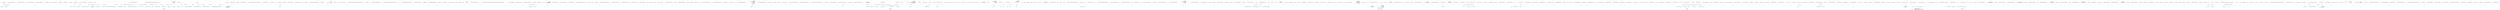 digraph  {
n19 [label="HangFire.Web.AspNetBackgroundJobServer", span=""];
n0 [cluster="HangFire.Web.AspNetBackgroundJobServer.AspNetBackgroundJobServer(int, params string[])", label="Entry HangFire.Web.AspNetBackgroundJobServer.AspNetBackgroundJobServer(int, params string[])", span="33-33"];
n1 [cluster="HangFire.Web.AspNetBackgroundJobServer.AspNetBackgroundJobServer(int, params string[])", label="Exit HangFire.Web.AspNetBackgroundJobServer.AspNetBackgroundJobServer(int, params string[])", span="33-33"];
n2 [cluster="HangFire.Web.AspNetBackgroundJobServer.AspNetBackgroundJobServer(params string[])", label="Entry HangFire.Web.AspNetBackgroundJobServer.AspNetBackgroundJobServer(params string[])", span="44-44"];
n3 [cluster="HangFire.Web.AspNetBackgroundJobServer.AspNetBackgroundJobServer(params string[])", label="Exit HangFire.Web.AspNetBackgroundJobServer.AspNetBackgroundJobServer(params string[])", span="44-44"];
n4 [cluster="HangFire.Web.AspNetBackgroundJobServer.Start()", label="Entry HangFire.Web.AspNetBackgroundJobServer.Start()", span="53-53"];
n5 [cluster="HangFire.Web.AspNetBackgroundJobServer.Start()", label="HostingEnvironment.RegisterObject(this)", span="55-55"];
n8 [cluster="Unk.RegisterObject", label="Entry Unk.RegisterObject", span=""];
n7 [cluster="HangFire.Web.AspNetBackgroundJobServer.Start()", label="Exit HangFire.Web.AspNetBackgroundJobServer.Start()", span="53-53"];
n9 [cluster="HangFire.BackgroundJobServer.Start()", label="Entry HangFire.BackgroundJobServer.Start()", span="66-66"];
n10 [cluster="HangFire.Web.AspNetBackgroundJobServer.Stop()", label="Entry HangFire.Web.AspNetBackgroundJobServer.Stop()", span="63-63"];
n12 [cluster="HangFire.Web.AspNetBackgroundJobServer.Stop()", label="HostingEnvironment.UnregisterObject(this)", span="66-66"];
n14 [cluster="HangFire.BackgroundJobServer.Stop()", label="Entry HangFire.BackgroundJobServer.Stop()", span="72-72"];
n13 [cluster="HangFire.Web.AspNetBackgroundJobServer.Stop()", label="Exit HangFire.Web.AspNetBackgroundJobServer.Stop()", span="63-63"];
n15 [cluster="Unk.UnregisterObject", label="Entry Unk.UnregisterObject", span=""];
n16 [cluster="HangFire.Web.AspNetBackgroundJobServer.Stop(bool)", label="Entry HangFire.Web.AspNetBackgroundJobServer.Stop(bool)", span="69-69"];
n18 [cluster="HangFire.Web.AspNetBackgroundJobServer.Stop(bool)", label="Exit HangFire.Web.AspNetBackgroundJobServer.Stop(bool)", span="69-69"];
m0_31 [cluster="System.Collections.Generic.List<T>.List()", file="BackgroundJobServer.cs", label="Entry System.Collections.Generic.List<T>.List()", span="0-0"];
m0_32 [cluster="Hangfire.BackgroundJobServer.GetRequiredProcesses()", file="BackgroundJobServer.cs", label="Entry Hangfire.BackgroundJobServer.GetRequiredProcesses()", span="119-119"];
m0_20 [cluster="Hangfire.BackgroundJobServer.BackgroundJobServer(Hangfire.BackgroundJobServerOptions, Hangfire.JobStorage, System.Collections.Generic.IEnumerable<Hangfire.Server.IBackgroundProcess>)", file="BackgroundJobServer.cs", label="Logger.Info(''Starting Hangfire Server'')", span="95-95"];
m0_30 [cluster="System.ArgumentNullException.ArgumentNullException(string)", file="BackgroundJobServer.cs", label="Entry System.ArgumentNullException.ArgumentNullException(string)", span="0-0"];
m0_45 [cluster="HangFire.Server.ServerComponentRunner.ServerComponentRunner(HangFire.Server.IServerComponent, HangFire.Server.ServerComponentRunnerOptions)", file="BackgroundJobServer.cs", label="Entry HangFire.Server.ServerComponentRunner.ServerComponentRunner(HangFire.Server.IServerComponent, HangFire.Server.ServerComponentRunnerOptions)", span="41-41"];
m0_46 [cluster="HangFire.Server.ServerComponentRunnerOptions.ServerComponentRunnerOptions()", file="BackgroundJobServer.cs", label="Entry HangFire.Server.ServerComponentRunnerOptions.ServerComponentRunnerOptions()", span="24-24"];
m0_47 [cluster="HangFire.BackgroundJobServer.GetServerComponentsRunner()", file="BackgroundJobServer.cs", label="Entry HangFire.BackgroundJobServer.GetServerComponentsRunner()", span="97-97"];
m0_48 [cluster="HangFire.BackgroundJobServer.GetServerComponentsRunner()", color=green, community=0, file="BackgroundJobServer.cs", label="var componentRunners = new List<IServerComponentRunner>()", prediction=0, span="99-99"];
m0_4 [cluster="HangFire.BackgroundJobServer.BackgroundJobServer(int, string[], HangFire.JobStorage)", file="BackgroundJobServer.cs", label="Entry HangFire.BackgroundJobServer.BackgroundJobServer(int, string[], HangFire.JobStorage)", span="46-46"];
m0_5 [cluster="HangFire.BackgroundJobServer.BackgroundJobServer(int, string[], HangFire.JobStorage)", file="BackgroundJobServer.cs", label="workerCount <= 0", span="48-48"];
m0_56 [cluster="Hangfire.BackgroundJobServer.GetRequiredProcesses()", file="BackgroundJobServer.cs", label="processes.Add(new RecurringJobScheduler(new BackgroundJobFactory(_options.FilterProvider)))", span="132-132"];
m0_68 [cluster="Hangfire.Server.BackgroundProcessingServerOptions.BackgroundProcessingServerOptions()", file="BackgroundJobServer.cs", label="Entry Hangfire.Server.BackgroundProcessingServerOptions.BackgroundProcessingServerOptions()", span="22-22"];
m0_69 [cluster="Hangfire.BackgroundJobServer.Start()", file="BackgroundJobServer.cs", label="Entry Hangfire.BackgroundJobServer.Start()", span="153-153"];
m0_70 [cluster="Hangfire.BackgroundJobServer.Start()", file="BackgroundJobServer.cs", label="Exit Hangfire.BackgroundJobServer.Start()", span="153-153"];
m0_24 [cluster="Hangfire.BackgroundJobServer.BackgroundJobServer(Hangfire.BackgroundJobServerOptions, Hangfire.JobStorage, System.Collections.Generic.IEnumerable<Hangfire.Server.IBackgroundProcess>)", file="BackgroundJobServer.cs", label="Logger.InfoFormat(''    Worker count: {0}.'', options.WorkerCount)", span="101-101"];
m0_0 [cluster="HangFire.BackgroundJobServer.BackgroundJobServer(params string[])", file="BackgroundJobServer.cs", label="Entry HangFire.BackgroundJobServer.BackgroundJobServer(params string[])", span="36-36"];
m0_1 [cluster="HangFire.BackgroundJobServer.BackgroundJobServer(params string[])", file="BackgroundJobServer.cs", label="Exit HangFire.BackgroundJobServer.BackgroundJobServer(params string[])", span="36-36"];
m0_13 [cluster="Hangfire.BackgroundJobServer.BackgroundJobServer(Hangfire.BackgroundJobServerOptions, Hangfire.JobStorage, System.Collections.Generic.IEnumerable<Hangfire.Server.IBackgroundProcess>)", file="BackgroundJobServer.cs", label="additionalProcesses == null", span="81-81"];
m0_14 [cluster="Hangfire.BackgroundJobServer.BackgroundJobServer(Hangfire.BackgroundJobServerOptions, Hangfire.JobStorage, System.Collections.Generic.IEnumerable<Hangfire.Server.IBackgroundProcess>)", file="BackgroundJobServer.cs", label="throw new ArgumentNullException(''additionalProcesses'');", span="81-81"];
m0_15 [cluster="Hangfire.BackgroundJobServer.BackgroundJobServer(Hangfire.BackgroundJobServerOptions, Hangfire.JobStorage, System.Collections.Generic.IEnumerable<Hangfire.Server.IBackgroundProcess>)", file="BackgroundJobServer.cs", label="_options = options", span="83-83"];
m0_16 [cluster="Hangfire.BackgroundJobServer.BackgroundJobServer(Hangfire.BackgroundJobServerOptions, Hangfire.JobStorage, System.Collections.Generic.IEnumerable<Hangfire.Server.IBackgroundProcess>)", file="BackgroundJobServer.cs", label="var processes = new List<IBackgroundProcess>()", span="85-85"];
m0_11 [cluster="Hangfire.BackgroundJobServer.BackgroundJobServer(Hangfire.BackgroundJobServerOptions, Hangfire.JobStorage, System.Collections.Generic.IEnumerable<Hangfire.Server.IBackgroundProcess>)", file="BackgroundJobServer.cs", label="options == null", span="80-80"];
m0_7 [cluster="Hangfire.BackgroundJobServer.BackgroundJobServer(Hangfire.BackgroundJobServerOptions, Hangfire.JobStorage)", file="BackgroundJobServer.cs", label="Exit Hangfire.BackgroundJobServer.BackgroundJobServer(Hangfire.BackgroundJobServerOptions, Hangfire.JobStorage)", span="69-69"];
m0_9 [cluster="Hangfire.BackgroundJobServer.BackgroundJobServer(Hangfire.BackgroundJobServerOptions, Hangfire.JobStorage, System.Collections.Generic.IEnumerable<Hangfire.Server.IBackgroundProcess>)", file="BackgroundJobServer.cs", label="storage == null", span="79-79"];
m0_12 [cluster="Hangfire.BackgroundJobServer.BackgroundJobServer(Hangfire.BackgroundJobServerOptions, Hangfire.JobStorage, System.Collections.Generic.IEnumerable<Hangfire.Server.IBackgroundProcess>)", file="BackgroundJobServer.cs", label="throw new ArgumentNullException(''options'');", span="80-80"];
m0_6 [cluster="Hangfire.BackgroundJobServer.BackgroundJobServer(Hangfire.BackgroundJobServerOptions, Hangfire.JobStorage)", file="BackgroundJobServer.cs", label="Entry Hangfire.BackgroundJobServer.BackgroundJobServer(Hangfire.BackgroundJobServerOptions, Hangfire.JobStorage)", span="69-69"];
m0_8 [cluster="Hangfire.BackgroundJobServer.BackgroundJobServer(Hangfire.BackgroundJobServerOptions, Hangfire.JobStorage, System.Collections.Generic.IEnumerable<Hangfire.Server.IBackgroundProcess>)", file="BackgroundJobServer.cs", label="Entry Hangfire.BackgroundJobServer.BackgroundJobServer(Hangfire.BackgroundJobServerOptions, Hangfire.JobStorage, System.Collections.Generic.IEnumerable<Hangfire.Server.IBackgroundProcess>)", span="74-74"];
m0_10 [cluster="Hangfire.BackgroundJobServer.BackgroundJobServer(Hangfire.BackgroundJobServerOptions, Hangfire.JobStorage, System.Collections.Generic.IEnumerable<Hangfire.Server.IBackgroundProcess>)", file="BackgroundJobServer.cs", label="throw new ArgumentNullException(''storage'');", span="79-79"];
m0_18 [cluster="Hangfire.BackgroundJobServer.BackgroundJobServer(Hangfire.BackgroundJobServerOptions, Hangfire.JobStorage, System.Collections.Generic.IEnumerable<Hangfire.Server.IBackgroundProcess>)", file="BackgroundJobServer.cs", label="processes.AddRange(additionalProcesses)", span="87-87"];
m0_39 [cluster="HangFire.BackgroundJobServer.GetServerRunner()", file="BackgroundJobServer.cs", label="var server = new JobServer(\r\n                _serverId, \r\n                context, \r\n                _storage, \r\n                new Lazy<IServerComponentRunner>(GetServerComponentsRunner))", span="86-90"];
m0_71 [cluster="Hangfire.BackgroundJobServer.Stop()", file="BackgroundJobServer.cs", label="Entry Hangfire.BackgroundJobServer.Stop()", span="158-158"];
m0_60 [cluster="HangFire.BackgroundJobServer.GetCommonComponentRunners()", file="BackgroundJobServer.cs", label="yield return new ServerComponentRunner(\r\n                new ServerWatchdog(_storage));", span="115-116"];
m0_44 [cluster="lambda expression", file="BackgroundJobServer.cs", label="Exit lambda expression", span="102-102"];
m0_19 [cluster="Hangfire.BackgroundJobServer.BackgroundJobServer(Hangfire.BackgroundJobServerOptions, Hangfire.JobStorage, System.Collections.Generic.IEnumerable<Hangfire.Server.IBackgroundProcess>)", file="BackgroundJobServer.cs", label="var properties = new Dictionary<string, object>\r\n            {\r\n                { ''Queues'', options.Queues },\r\n                { ''WorkerCount'', options.WorkerCount }\r\n            }", span="89-93"];
m0_23 [cluster="Hangfire.BackgroundJobServer.BackgroundJobServer(Hangfire.BackgroundJobServerOptions, Hangfire.JobStorage, System.Collections.Generic.IEnumerable<Hangfire.Server.IBackgroundProcess>)", file="BackgroundJobServer.cs", label="Logger.Info(''Using the following options for Hangfire Server:'')", span="100-100"];
m0_29 [cluster="Hangfire.BackgroundJobServer.BackgroundJobServer(Hangfire.BackgroundJobServerOptions, Hangfire.JobStorage, System.Collections.Generic.IEnumerable<Hangfire.Server.IBackgroundProcess>)", file="BackgroundJobServer.cs", label="Exit Hangfire.BackgroundJobServer.BackgroundJobServer(Hangfire.BackgroundJobServerOptions, Hangfire.JobStorage, System.Collections.Generic.IEnumerable<Hangfire.Server.IBackgroundProcess>)", span="74-74"];
m0_73 [cluster="Unk.ToArray", file="BackgroundJobServer.cs", label="Hangfire.BackgroundJobServer", span=""];
m0_37 [cluster="System.IDisposable.Dispose()", file="BackgroundJobServer.cs", label="Entry System.IDisposable.Dispose()", span="0-0"];
m0_54 [cluster="Hangfire.BackgroundJobServer.GetRequiredProcesses()", file="BackgroundJobServer.cs", label="i++", span="123-123"];
m0_58 [cluster="Hangfire.BackgroundJobServer.GetRequiredProcesses()", file="BackgroundJobServer.cs", label="Exit Hangfire.BackgroundJobServer.GetRequiredProcesses()", span="119-119"];
m0_59 [cluster="Hangfire.Server.Worker.Worker(System.Collections.Generic.IEnumerable<string>, Hangfire.Server.IBackgroundJobPerformer, Hangfire.States.IBackgroundJobStateChanger)", file="BackgroundJobServer.cs", label="Entry Hangfire.Server.Worker.Worker(System.Collections.Generic.IEnumerable<string>, Hangfire.Server.IBackgroundJobPerformer, Hangfire.States.IBackgroundJobStateChanger)", span="48-48"];
m0_61 [cluster="Hangfire.States.BackgroundJobStateChanger.BackgroundJobStateChanger(Hangfire.Common.IJobFilterProvider)", file="BackgroundJobServer.cs", label="Entry Hangfire.States.BackgroundJobStateChanger.BackgroundJobStateChanger(Hangfire.Common.IJobFilterProvider)", span="35-35"];
m0_64 [cluster="HangFire.Server.WorkerManager.WorkerManager(string, int, string[], HangFire.JobStorage, HangFire.Server.IJobPerformanceProcess, HangFire.States.IStateMachineFactory)", file="BackgroundJobServer.cs", label="Entry HangFire.Server.WorkerManager.WorkerManager(string, int, string[], HangFire.JobStorage, HangFire.Server.IJobPerformanceProcess, HangFire.States.IStateMachineFactory)", span="29-29"];
m0_43 [cluster="lambda expression", file="BackgroundJobServer.cs", label="''''' + x + '''''", span="102-102"];
m0_63 [cluster="Hangfire.Server.DelayedJobScheduler.DelayedJobScheduler(System.TimeSpan, Hangfire.States.IBackgroundJobStateChanger)", file="BackgroundJobServer.cs", label="Entry Hangfire.Server.DelayedJobScheduler.DelayedJobScheduler(System.TimeSpan, Hangfire.States.IBackgroundJobStateChanger)", span="104-104"];
m0_33 [cluster="System.Collections.Generic.List<T>.AddRange(System.Collections.Generic.IEnumerable<T>)", file="BackgroundJobServer.cs", label="Entry System.Collections.Generic.List<T>.AddRange(System.Collections.Generic.IEnumerable<T>)", span="0-0"];
m0_34 [cluster="HangFire.BackgroundJobServer.Dispose()", file="BackgroundJobServer.cs", label="Entry HangFire.BackgroundJobServer.Dispose()", span="73-73"];
m0_65 [cluster="Hangfire.Client.BackgroundJobFactory.BackgroundJobFactory(Hangfire.Common.IJobFilterProvider)", file="BackgroundJobServer.cs", label="Entry Hangfire.Client.BackgroundJobFactory.BackgroundJobFactory(Hangfire.Common.IJobFilterProvider)", span="35-35"];
m0_36 [cluster="HangFire.BackgroundJobServer.Dispose()", file="BackgroundJobServer.cs", label="Exit HangFire.BackgroundJobServer.Dispose()", span="73-73"];
m0_41 [cluster="HangFire.BackgroundJobServer.GetServerRunner()", file="BackgroundJobServer.cs", label="Exit HangFire.BackgroundJobServer.GetServerRunner()", span="78-78"];
m0_66 [cluster="HangFire.States.StateMachineFactory.StateMachineFactory(HangFire.JobStorage)", file="BackgroundJobServer.cs", label="Entry HangFire.States.StateMachineFactory.StateMachineFactory(HangFire.JobStorage)", span="16-16"];
m0_67 [cluster="HangFire.Server.ServerWatchdog.ServerWatchdog(HangFire.JobStorage)", file="BackgroundJobServer.cs", label="Entry HangFire.Server.ServerWatchdog.ServerWatchdog(HangFire.JobStorage)", span="29-29"];
m0_42 [cluster="lambda expression", file="BackgroundJobServer.cs", label="Entry lambda expression", span="102-102"];
m0_72 [cluster="Unk.Select", file="BackgroundJobServer.cs", label="Entry Unk.Select", span=""];
m0_49 [cluster="System.IDisposable.Dispose()", color=green, community=0, file="BackgroundJobServer.cs", label="Entry System.IDisposable.Dispose()", prediction=1, span="0-0"];
m0_50 [cluster="Hangfire.BackgroundJobServer.GetRequiredProcesses()", color=green, community=0, file="BackgroundJobServer.cs", label="var processes = new List<IBackgroundProcess>()", prediction=2, span="121-121"];
m0_51 [cluster="Hangfire.BackgroundJobServer.GetRequiredProcesses()", file="BackgroundJobServer.cs", label="var i = 0", span="123-123"];
m0_52 [cluster="Hangfire.BackgroundJobServer.GetRequiredProcesses()", file="BackgroundJobServer.cs", label="i < _options.WorkerCount", span="123-123"];
m0_74 [cluster="lambda expression", file="BackgroundJobServer.cs", label="Entry lambda expression", span="124-124"];
m0_75 [cluster="lambda expression", file="BackgroundJobServer.cs", label="new ServerComponentRunner(component)", span="124-124"];
m0_76 [cluster="lambda expression", file="BackgroundJobServer.cs", label="Exit lambda expression", span="124-124"];
m0_22 [cluster="Hangfire.BackgroundJobServer.BackgroundJobServer(Hangfire.BackgroundJobServerOptions, Hangfire.JobStorage, System.Collections.Generic.IEnumerable<Hangfire.Server.IBackgroundProcess>)", file="BackgroundJobServer.cs", label="storage.WriteOptionsToLog(Logger)", span="98-98"];
m0_57 [cluster="Hangfire.BackgroundJobServer.GetRequiredProcesses()", file="BackgroundJobServer.cs", label="return processes;", span="134-134"];
m0_38 [cluster="HangFire.BackgroundJobServer.GetServerRunner()", color=green, community=0, file="BackgroundJobServer.cs", label="var context = new ServerContext\r\n            {\r\n                Queues = _queues,\r\n                WorkerCount = _workerCount\r\n            }", prediction=3, span="80-84"];
m0_35 [cluster="HangFire.BackgroundJobServer.Dispose()", file="BackgroundJobServer.cs", label="_serverRunner.Dispose()", span="75-75"];
m0_21 [cluster="System.ArgumentException.ArgumentException(string, string)", file="BackgroundJobServer.cs", label="Entry System.ArgumentException.ArgumentException(string, string)", span="0-0"];
m0_25 [cluster="HangFire.BackgroundJobServer.GetServerRunner()", file="BackgroundJobServer.cs", label="Entry HangFire.BackgroundJobServer.GetServerRunner()", span="78-78"];
m0_26 [cluster="HangFire.BackgroundJobServer.Start()", file="BackgroundJobServer.cs", label="Entry HangFire.BackgroundJobServer.Start()", span="63-63"];
m0_27 [cluster="HangFire.BackgroundJobServer.Start()", file="BackgroundJobServer.cs", label="_serverRunner.Start()", span="65-65"];
m0_28 [cluster="HangFire.BackgroundJobServer.Start()", file="BackgroundJobServer.cs", label="Exit HangFire.BackgroundJobServer.Start()", span="63-63"];
m0_62 [cluster="HangFire.Server.ServerComponentRunner.ServerComponentRunner(HangFire.Server.IServerComponent)", file="BackgroundJobServer.cs", label="Entry HangFire.Server.ServerComponentRunner.ServerComponentRunner(HangFire.Server.IServerComponent)", span="36-36"];
m0_40 [cluster="Hangfire.Server.BackgroundProcessingServer.BackgroundProcessingServer(Hangfire.JobStorage, System.Collections.Generic.IEnumerable<Hangfire.Server.IBackgroundProcess>, System.Collections.Generic.IDictionary<string, object>, Hangfire.Server.BackgroundProcessingServerOptions)", file="BackgroundJobServer.cs", label="Entry Hangfire.Server.BackgroundProcessingServer.BackgroundProcessingServer(Hangfire.JobStorage, System.Collections.Generic.IEnumerable<Hangfire.Server.IBackgroundProcess>, System.Collections.Generic.IDictionary<string, object>, Hangfire.Server.BackgroundProcessingServerOptions)", span="65-65"];
m0_53 [cluster="Hangfire.BackgroundJobServer.GetRequiredProcesses()", file="BackgroundJobServer.cs", label="processes.Add(new Worker(\r\n                    _options.Queues, \r\n                    new BackgroundJobPerformer(_options.FilterProvider), \r\n                    new BackgroundJobStateChanger(_options.FilterProvider)))", span="125-128"];
m0_55 [cluster="Hangfire.BackgroundJobServer.GetRequiredProcesses()", file="BackgroundJobServer.cs", label="processes.Add(new DelayedJobScheduler(_options.SchedulePollingInterval, new BackgroundJobStateChanger(_options.FilterProvider)))", span="131-131"];
m0_2 [cluster="Hangfire.BackgroundJobServer.BackgroundJobServer(Hangfire.JobStorage)", file="BackgroundJobServer.cs", label="Entry Hangfire.BackgroundJobServer.BackgroundJobServer(Hangfire.JobStorage)", span="48-48"];
m0_3 [cluster="Hangfire.BackgroundJobServer.BackgroundJobServer(Hangfire.JobStorage)", file="BackgroundJobServer.cs", label="Exit Hangfire.BackgroundJobServer.BackgroundJobServer(Hangfire.JobStorage)", span="48-48"];
m0_77 [file="BackgroundJobServer.cs", label="HangFire.BackgroundJobServer", span=""];
m2_9 [cluster="HangFire.SqlServer.ExpirationManager.Execute(System.Threading.CancellationToken)", file="ExpirationManager.cs", label="Entry HangFire.SqlServer.ExpirationManager.Execute(System.Threading.CancellationToken)", span="51-51"];
m2_10 [cluster="HangFire.SqlServer.ExpirationManager.Execute(System.Threading.CancellationToken)", file="ExpirationManager.cs", label="var connection = _storage.CreateAndOpenConnection()", span="53-53"];
m2_14 [cluster="HangFire.SqlServer.ExpirationManager.Execute(System.Threading.CancellationToken)", file="ExpirationManager.cs", label="cancellationToken.WaitHandle.WaitOne(_checkInterval)", span="67-67"];
m2_11 [cluster="HangFire.SqlServer.ExpirationManager.Execute(System.Threading.CancellationToken)", file="ExpirationManager.cs", label=ProcessedTables, span="55-55"];
m2_13 [cluster="HangFire.SqlServer.ExpirationManager.Execute(System.Threading.CancellationToken)", file="ExpirationManager.cs", label="connection.Execute(\r\n                        String.Format(@''\r\nset transaction isolation level read committed;\r\ndelete from HangFire.[{0}] with (tablock) where ExpireAt < @now;'', table),\r\n                        new { now = DateTime.UtcNow })", span="59-63"];
m2_12 [cluster="HangFire.SqlServer.ExpirationManager.Execute(System.Threading.CancellationToken)", file="ExpirationManager.cs", label="Logger.DebugFormat(''Removing outdated records from table '{0}'...'', table)", span="57-57"];
m2_15 [cluster="HangFire.SqlServer.ExpirationManager.Execute(System.Threading.CancellationToken)", file="ExpirationManager.cs", label="Exit HangFire.SqlServer.ExpirationManager.Execute(System.Threading.CancellationToken)", span="51-51"];
m2_8 [cluster="System.ArgumentNullException.ArgumentNullException(string)", file="ExpirationManager.cs", label="Entry System.ArgumentNullException.ArgumentNullException(string)", span="0-0"];
m2_2 [cluster="HangFire.SqlServer.ExpirationManager.ExpirationManager(HangFire.SqlServer.SqlServerStorage, System.TimeSpan)", file="ExpirationManager.cs", label="Entry HangFire.SqlServer.ExpirationManager.ExpirationManager(HangFire.SqlServer.SqlServerStorage, System.TimeSpan)", span="43-43"];
m2_3 [cluster="HangFire.SqlServer.ExpirationManager.ExpirationManager(HangFire.SqlServer.SqlServerStorage, System.TimeSpan)", file="ExpirationManager.cs", label="storage == null", span="45-45"];
m2_5 [cluster="HangFire.SqlServer.ExpirationManager.ExpirationManager(HangFire.SqlServer.SqlServerStorage, System.TimeSpan)", file="ExpirationManager.cs", label="_storage = storage", span="47-47"];
m2_6 [cluster="HangFire.SqlServer.ExpirationManager.ExpirationManager(HangFire.SqlServer.SqlServerStorage, System.TimeSpan)", file="ExpirationManager.cs", label="_checkInterval = checkInterval", span="48-48"];
m2_4 [cluster="HangFire.SqlServer.ExpirationManager.ExpirationManager(HangFire.SqlServer.SqlServerStorage, System.TimeSpan)", file="ExpirationManager.cs", label="throw new ArgumentNullException(''storage'');", span="45-45"];
m2_7 [cluster="HangFire.SqlServer.ExpirationManager.ExpirationManager(HangFire.SqlServer.SqlServerStorage, System.TimeSpan)", file="ExpirationManager.cs", label="Exit HangFire.SqlServer.ExpirationManager.ExpirationManager(HangFire.SqlServer.SqlServerStorage, System.TimeSpan)", span="43-43"];
m2_0 [cluster="HangFire.SqlServer.ExpirationManager.ExpirationManager(HangFire.SqlServer.SqlServerStorage)", file="ExpirationManager.cs", label="Entry HangFire.SqlServer.ExpirationManager.ExpirationManager(HangFire.SqlServer.SqlServerStorage)", span="38-38"];
m2_1 [cluster="HangFire.SqlServer.ExpirationManager.ExpirationManager(HangFire.SqlServer.SqlServerStorage)", file="ExpirationManager.cs", label="Exit HangFire.SqlServer.ExpirationManager.ExpirationManager(HangFire.SqlServer.SqlServerStorage)", span="38-38"];
m2_20 [cluster="System.Threading.WaitHandle.WaitOne(System.TimeSpan)", file="ExpirationManager.cs", label="Entry System.Threading.WaitHandle.WaitOne(System.TimeSpan)", span="0-0"];
m2_19 [cluster="Unk.Execute", file="ExpirationManager.cs", label="Entry Unk.Execute", span=""];
m2_16 [cluster="HangFire.SqlServer.SqlServerStorage.CreateAndOpenConnection()", file="ExpirationManager.cs", label="Entry HangFire.SqlServer.SqlServerStorage.CreateAndOpenConnection()", span="70-70"];
m2_17 [cluster="Unk.DebugFormat", file="ExpirationManager.cs", label="Entry Unk.DebugFormat", span=""];
m2_18 [cluster="string.Format(string, object)", file="ExpirationManager.cs", label="Entry string.Format(string, object)", span="0-0"];
m2_21 [file="ExpirationManager.cs", label="HangFire.SqlServer.ExpirationManager", span=""];
m4_61 [cluster="System.Threading.Thread.Join()", file="JobServerFacts.cs", label="Entry System.Threading.Thread.Join()", span="0-0"];
m4_102 [cluster="Hangfire.SqlServer.SqlServerStorage.SqlServerStorage(SqlConnection)", file="JobServerFacts.cs", label="Entry Hangfire.SqlServer.SqlServerStorage.SqlServerStorage(SqlConnection)", span="96-96"];
m4_20 [cluster="Hangfire.SqlServer.Tests.SqlServerDistributedLockFacts.CreateStorage(SqlConnection)", file="JobServerFacts.cs", label="Entry Hangfire.SqlServer.Tests.SqlServerDistributedLockFacts.CreateStorage(SqlConnection)", span="132-132"];
m4_100 [cluster="Hangfire.SqlServer.Tests.SqlServerDistributedLockFacts.CreateStorage(SqlConnection)", file="JobServerFacts.cs", label="return new SqlServerStorage(connection);", span="134-134"];
m4_101 [cluster="Hangfire.SqlServer.Tests.SqlServerDistributedLockFacts.CreateStorage(SqlConnection)", file="JobServerFacts.cs", label="Exit Hangfire.SqlServer.Tests.SqlServerDistributedLockFacts.CreateStorage(SqlConnection)", span="132-132"];
m4_13 [cluster="Unk.UseConnection", file="JobServerFacts.cs", label="Entry Unk.UseConnection", span=""];
m4_98 [cluster="System.TimeSpan.FromMinutes(double)", file="JobServerFacts.cs", label="Entry System.TimeSpan.FromMinutes(double)", span="0-0"];
m4_58 [cluster="System.Threading.Thread.Start()", file="JobServerFacts.cs", label="Entry System.Threading.Thread.Start()", span="0-0"];
m4_5 [cluster="Unk.Equal", file="JobServerFacts.cs", label="Entry Unk.Equal", span=""];
m4_25 [cluster="Hangfire.SqlServer.Tests.SqlServerDistributedLockFacts.Ctor_ThrowsAnException_WhenResourceIsNullOrEmpty()", file="JobServerFacts.cs", label="Entry Hangfire.SqlServer.Tests.SqlServerDistributedLockFacts.Ctor_ThrowsAnException_WhenResourceIsNullOrEmpty()", span="38-38"];
m4_27 [cluster="Hangfire.SqlServer.Tests.SqlServerDistributedLockFacts.Ctor_ThrowsAnException_WhenResourceIsNullOrEmpty()", file="JobServerFacts.cs", label="Exit Hangfire.SqlServer.Tests.SqlServerDistributedLockFacts.Ctor_ThrowsAnException_WhenResourceIsNullOrEmpty()", span="38-38"];
m4_60 [cluster="System.Threading.ManualResetEventSlim.Set()", file="JobServerFacts.cs", label="Entry System.Threading.ManualResetEventSlim.Set()", span="0-0"];
m4_106 [cluster="Hangfire.SqlServer.Tests.ConnectionUtils.CreateConnection()", file="JobServerFacts.cs", label="Entry Hangfire.SqlServer.Tests.ConnectionUtils.CreateConnection()", span="37-37"];
m4_4 [cluster="Unk.>", file="JobServerFacts.cs", label="Entry Unk.>", span=""];
m4_79 [cluster="Hangfire.SqlServer.Tests.SqlServerDistributedLockFacts.Dispose_ReleasesExclusiveApplicationLock()", file="JobServerFacts.cs", label="Entry Hangfire.SqlServer.Tests.SqlServerDistributedLockFacts.Dispose_ReleasesExclusiveApplicationLock()", span="105-105"];
m4_80 [cluster="Hangfire.SqlServer.Tests.SqlServerDistributedLockFacts.Dispose_ReleasesExclusiveApplicationLock()", file="JobServerFacts.cs", label="UseConnection(sql =>\r\n            {\r\n                var storage = CreateStorage(sql);\r\n                var distributedLock = new SqlServerDistributedLock(storage, ''hello'', _timeout);\r\n                distributedLock.Dispose();\r\n\r\n                var lockMode = sql.Query<string>(\r\n                    ''select applock_mode('public', 'hello', 'session')'').Single();\r\n\r\n                Assert.Equal(''NoLock'', lockMode);\r\n            })", span="107-117"];
m4_81 [cluster="Hangfire.SqlServer.Tests.SqlServerDistributedLockFacts.Dispose_ReleasesExclusiveApplicationLock()", file="JobServerFacts.cs", label="Exit Hangfire.SqlServer.Tests.SqlServerDistributedLockFacts.Dispose_ReleasesExclusiveApplicationLock()", span="105-105"];
m4_89 [cluster="Hangfire.SqlServer.SqlServerDistributedLock.Dispose()", file="JobServerFacts.cs", label="Entry Hangfire.SqlServer.SqlServerDistributedLock.Dispose()", span="71-71"];
m4_21 [cluster="System.TimeSpan.FromSeconds(double)", file="JobServerFacts.cs", label="Entry System.TimeSpan.FromSeconds(double)", span="0-0"];
m4_107 [cluster="System.Action<T>.Invoke(T)", file="JobServerFacts.cs", label="Entry System.Action<T>.Invoke(T)", span="0-0"];
m4_96 [cluster="Hangfire.SqlServer.SqlServerStorage.SqlServerStorage(string)", file="JobServerFacts.cs", label="Entry Hangfire.SqlServer.SqlServerStorage.SqlServerStorage(string)", span="40-40"];
m4_36 [cluster="Hangfire.SqlServer.Tests.SqlServerDistributedLockFacts.Ctor_AcquiresExclusiveApplicationLock_OnSession()", file="JobServerFacts.cs", label="Entry Hangfire.SqlServer.Tests.SqlServerDistributedLockFacts.Ctor_AcquiresExclusiveApplicationLock_OnSession()", span="52-52"];
m4_38 [cluster="Hangfire.SqlServer.Tests.SqlServerDistributedLockFacts.Ctor_AcquiresExclusiveApplicationLock_OnSession()", file="JobServerFacts.cs", label="Exit Hangfire.SqlServer.Tests.SqlServerDistributedLockFacts.Ctor_AcquiresExclusiveApplicationLock_OnSession()", span="52-52"];
m4_9 [cluster="Hangfire.SqlServer.SqlServerDistributedLock.SqlServerDistributedLock(Hangfire.SqlServer.SqlServerStorage, string, System.TimeSpan)", file="JobServerFacts.cs", label="Entry Hangfire.SqlServer.SqlServerDistributedLock.SqlServerDistributedLock(Hangfire.SqlServer.SqlServerStorage, string, System.TimeSpan)", span="50-50"];
m4_59 [cluster="System.Threading.ManualResetEventSlim.Wait()", file="JobServerFacts.cs", label="Entry System.Threading.ManualResetEventSlim.Wait()", span="0-0"];
m4_56 [cluster="System.Threading.ManualResetEventSlim.ManualResetEventSlim(bool)", file="JobServerFacts.cs", label="Entry System.Threading.ManualResetEventSlim.ManualResetEventSlim(bool)", span="0-0"];
m4_65 [cluster="Hangfire.SqlServer.Tests.SqlServerDistributedLockFacts.UseConnection(System.Action<SqlConnection>)", file="JobServerFacts.cs", label="Entry Hangfire.SqlServer.Tests.SqlServerDistributedLockFacts.UseConnection(System.Action<SqlConnection>)", span="137-137"];
m4_103 [cluster="Hangfire.SqlServer.Tests.SqlServerDistributedLockFacts.UseConnection(System.Action<SqlConnection>)", file="JobServerFacts.cs", label="var connection = ConnectionUtils.CreateConnection()", span="139-139"];
m4_104 [cluster="Hangfire.SqlServer.Tests.SqlServerDistributedLockFacts.UseConnection(System.Action<SqlConnection>)", file="JobServerFacts.cs", label="action(connection)", span="141-141"];
m4_105 [cluster="Hangfire.SqlServer.Tests.SqlServerDistributedLockFacts.UseConnection(System.Action<SqlConnection>)", file="JobServerFacts.cs", label="Exit Hangfire.SqlServer.Tests.SqlServerDistributedLockFacts.UseConnection(System.Action<SqlConnection>)", span="137-137"];
m4_82 [cluster="lambda expression", file="JobServerFacts.cs", label="Entry lambda expression", span="107-117"];
m4_6 [cluster="lambda expression", file="JobServerFacts.cs", label="Entry lambda expression", span="19-19"];
m4_7 [cluster="lambda expression", file="JobServerFacts.cs", label="new SqlServerDistributedLock(null, ''hello'', _timeout)", span="19-19"];
m4_8 [cluster="lambda expression", file="JobServerFacts.cs", label="Exit lambda expression", span="19-19"];
m4_14 [cluster="lambda expression", file="JobServerFacts.cs", label="Entry lambda expression", span="27-34"];
m4_15 [cluster="lambda expression", file="JobServerFacts.cs", label="var storage = CreateStorage(connection)", span="29-29"];
m4_16 [cluster="lambda expression", file="JobServerFacts.cs", label="var tooLargeTimeout = TimeSpan.FromSeconds(Int32.MaxValue)", span="30-30"];
m4_17 [cluster="lambda expression", file="JobServerFacts.cs", label="var exception = Assert.Throws<ArgumentException>(() => new SqlServerDistributedLock(storage, ''hello'', tooLargeTimeout))", span="31-31"];
m4_23 [cluster="lambda expression", file="JobServerFacts.cs", label="new SqlServerDistributedLock(storage, ''hello'', tooLargeTimeout)", span="31-31"];
m4_18 [cluster="lambda expression", file="JobServerFacts.cs", label="Assert.Equal(''timeout'', exception.ParamName)", span="33-33"];
m4_22 [cluster="lambda expression", file="JobServerFacts.cs", label="Entry lambda expression", span="31-31"];
m4_19 [cluster="lambda expression", file="JobServerFacts.cs", label="Exit lambda expression", span="27-34"];
m4_24 [cluster="lambda expression", file="JobServerFacts.cs", label="Exit lambda expression", span="31-31"];
m4_28 [cluster="lambda expression", file="JobServerFacts.cs", label="Entry lambda expression", span="40-48"];
m4_29 [cluster="lambda expression", file="JobServerFacts.cs", label="var storage = CreateStorage(connection)", span="42-42"];
m4_31 [cluster="lambda expression", file="JobServerFacts.cs", label="Assert.Equal(''resource'', exception.ParamName)", span="47-47"];
m4_33 [cluster="lambda expression", file="JobServerFacts.cs", label="Entry lambda expression", span="45-45"];
m4_32 [cluster="lambda expression", file="JobServerFacts.cs", label="Exit lambda expression", span="40-48"];
m4_35 [cluster="lambda expression", file="JobServerFacts.cs", label="Exit lambda expression", span="45-45"];
m4_39 [cluster="lambda expression", file="JobServerFacts.cs", label="Entry lambda expression", span="54-65"];
m4_40 [cluster="lambda expression", file="JobServerFacts.cs", label="var storage = CreateStorage(sql)", span="57-57"];
m4_42 [cluster="lambda expression", file="JobServerFacts.cs", label="var lockMode = sql.Query<string>(\r\n                        ''select applock_mode('public', 'hello', 'session')'').Single()", span="60-61"];
m4_41 [cluster="lambda expression", file="JobServerFacts.cs", label="new SqlServerDistributedLock(storage, ''hello'', _timeout)", span="58-58"];
m4_44 [cluster="lambda expression", file="JobServerFacts.cs", label="Exit lambda expression", span="54-65"];
m4_63 [cluster="lambda expression", file="JobServerFacts.cs", label="UseConnection(connection1 =>\r\n                {\r\n                    var storage = CreateStorage(connection1);\r\n                    using (new SqlServerDistributedLock(storage, ''exclusive'', _timeout))\r\n                    {\r\n                        lockAcquired.Set();\r\n                        releaseLock.Wait();\r\n                    }\r\n                })", span="75-83"];
m4_70 [cluster="lambda expression", file="JobServerFacts.cs", label="releaseLock.Wait()", span="81-81"];
m4_69 [cluster="lambda expression", file="JobServerFacts.cs", label="lockAcquired.Set()", span="80-80"];
m4_72 [cluster="lambda expression", file="JobServerFacts.cs", label="Entry lambda expression", span="88-98"];
m4_62 [cluster="lambda expression", file="JobServerFacts.cs", label="Entry lambda expression", span="75-83"];
m4_64 [cluster="lambda expression", file="JobServerFacts.cs", label="Exit lambda expression", span="75-83"];
m4_66 [cluster="lambda expression", file="JobServerFacts.cs", label="Entry lambda expression", span="75-83"];
m4_67 [cluster="lambda expression", file="JobServerFacts.cs", label="var storage = CreateStorage(connection1)", span="77-77"];
m4_68 [cluster="lambda expression", file="JobServerFacts.cs", label="new SqlServerDistributedLock(storage, ''exclusive'', _timeout)", span="78-78"];
m4_71 [cluster="lambda expression", file="JobServerFacts.cs", label="Exit lambda expression", span="75-83"];
m4_73 [cluster="lambda expression", file="JobServerFacts.cs", label="var storage = CreateStorage(connection2)", span="90-90"];
m4_74 [cluster="lambda expression", file="JobServerFacts.cs", label="Assert.Throws<DistributedLockTimeoutException>(\r\n                    () =>\r\n                    {\r\n                        using (new SqlServerDistributedLock(storage, ''exclusive'', _timeout))\r\n                        {\r\n                        }\r\n                    })", span="91-97"];
m4_77 [cluster="lambda expression", file="JobServerFacts.cs", label="new SqlServerDistributedLock(storage, ''exclusive'', _timeout)", span="94-94"];
m4_75 [cluster="lambda expression", file="JobServerFacts.cs", label="Exit lambda expression", span="88-98"];
m4_76 [cluster="lambda expression", file="JobServerFacts.cs", label="Entry lambda expression", span="92-97"];
m4_78 [cluster="lambda expression", file="JobServerFacts.cs", label="Exit lambda expression", span="92-97"];
m4_83 [cluster="lambda expression", file="JobServerFacts.cs", label="var storage = CreateStorage(sql)", span="109-109"];
m4_86 [cluster="lambda expression", file="JobServerFacts.cs", label="var lockMode = sql.Query<string>(\r\n                    ''select applock_mode('public', 'hello', 'session')'').Single()", span="113-114"];
m4_84 [cluster="lambda expression", file="JobServerFacts.cs", label="var distributedLock = new SqlServerDistributedLock(storage, ''hello'', _timeout)", span="110-110"];
m4_85 [cluster="lambda expression", file="JobServerFacts.cs", label="distributedLock.Dispose()", span="111-111"];
m4_87 [cluster="lambda expression", file="JobServerFacts.cs", label="Assert.Equal(''NoLock'', lockMode)", span="116-116"];
m4_88 [cluster="lambda expression", file="JobServerFacts.cs", label="Exit lambda expression", span="107-117"];
m4_90 [cluster="Hangfire.SqlServer.Tests.SqlServerDistributedLockFacts.DistributedLocks_AreReEntrant_FromTheSameThread_OnTheSameResource()", file="JobServerFacts.cs", label="Entry Hangfire.SqlServer.Tests.SqlServerDistributedLockFacts.DistributedLocks_AreReEntrant_FromTheSameThread_OnTheSameResource()", span="121-121"];
m4_91 [cluster="Hangfire.SqlServer.Tests.SqlServerDistributedLockFacts.DistributedLocks_AreReEntrant_FromTheSameThread_OnTheSameResource()", file="JobServerFacts.cs", label="var storage = new SqlServerStorage(ConnectionUtils.GetConnectionString())", span="123-123"];
m4_92 [cluster="Hangfire.SqlServer.Tests.SqlServerDistributedLockFacts.DistributedLocks_AreReEntrant_FromTheSameThread_OnTheSameResource()", file="JobServerFacts.cs", label="new SqlServerDistributedLock(storage, ''hello'', TimeSpan.FromMinutes(5))", span="125-125"];
m4_93 [cluster="Hangfire.SqlServer.Tests.SqlServerDistributedLockFacts.DistributedLocks_AreReEntrant_FromTheSameThread_OnTheSameResource()", file="JobServerFacts.cs", label="new SqlServerDistributedLock(storage, ''hello'', TimeSpan.FromMinutes(5))", span="126-126"];
m4_94 [cluster="Hangfire.SqlServer.Tests.SqlServerDistributedLockFacts.DistributedLocks_AreReEntrant_FromTheSameThread_OnTheSameResource()", file="JobServerFacts.cs", label="Assert.True(true)", span="128-128"];
m4_95 [cluster="Hangfire.SqlServer.Tests.SqlServerDistributedLockFacts.DistributedLocks_AreReEntrant_FromTheSameThread_OnTheSameResource()", file="JobServerFacts.cs", label="Exit Hangfire.SqlServer.Tests.SqlServerDistributedLockFacts.DistributedLocks_AreReEntrant_FromTheSameThread_OnTheSameResource()", span="121-121"];
m4_10 [cluster="Hangfire.SqlServer.Tests.SqlServerDistributedLockFacts.Ctor_ThrowsAnException_WhenTimeoutTooLarge()", file="JobServerFacts.cs", label="Entry Hangfire.SqlServer.Tests.SqlServerDistributedLockFacts.Ctor_ThrowsAnException_WhenTimeoutTooLarge()", span="25-25"];
m4_11 [cluster="Hangfire.SqlServer.Tests.SqlServerDistributedLockFacts.Ctor_ThrowsAnException_WhenTimeoutTooLarge()", file="JobServerFacts.cs", label="UseConnection(connection =>\r\n            {\r\n                var storage = CreateStorage(connection);\r\n                var tooLargeTimeout = TimeSpan.FromSeconds(Int32.MaxValue);\r\n                var exception = Assert.Throws<ArgumentException>(() => new SqlServerDistributedLock(storage, ''hello'', tooLargeTimeout));\r\n\r\n                Assert.Equal(''timeout'', exception.ParamName);\r\n            })", span="27-34"];
m4_12 [cluster="Hangfire.SqlServer.Tests.SqlServerDistributedLockFacts.Ctor_ThrowsAnException_WhenTimeoutTooLarge()", file="JobServerFacts.cs", label="Exit Hangfire.SqlServer.Tests.SqlServerDistributedLockFacts.Ctor_ThrowsAnException_WhenTimeoutTooLarge()", span="25-25"];
m4_45 [cluster="Unk.Single", file="JobServerFacts.cs", label="Entry Unk.Single", span=""];
m4_97 [cluster="Hangfire.SqlServer.Tests.ConnectionUtils.GetConnectionString()", file="JobServerFacts.cs", label="Entry Hangfire.SqlServer.Tests.ConnectionUtils.GetConnectionString()", span="26-26"];
m4_99 [cluster="Unk.True", file="JobServerFacts.cs", label="Entry Unk.True", span=""];
m4_0 [cluster="Hangfire.SqlServer.Tests.SqlServerDistributedLockFacts.Ctor_ThrowsAnException_WhenStorageIsNull()", file="JobServerFacts.cs", label="Entry Hangfire.SqlServer.Tests.SqlServerDistributedLockFacts.Ctor_ThrowsAnException_WhenStorageIsNull()", span="16-16"];
m4_1 [cluster="Hangfire.SqlServer.Tests.SqlServerDistributedLockFacts.Ctor_ThrowsAnException_WhenStorageIsNull()", file="JobServerFacts.cs", label="var exception = Assert.Throws<ArgumentNullException>(\r\n                () => new SqlServerDistributedLock(null, ''hello'', _timeout))", span="18-19"];
m4_2 [cluster="Hangfire.SqlServer.Tests.SqlServerDistributedLockFacts.Ctor_ThrowsAnException_WhenStorageIsNull()", file="JobServerFacts.cs", label="Assert.Equal(''storage'', exception.ParamName)", span="21-21"];
m4_3 [cluster="Hangfire.SqlServer.Tests.SqlServerDistributedLockFacts.Ctor_ThrowsAnException_WhenStorageIsNull()", file="JobServerFacts.cs", label="Exit Hangfire.SqlServer.Tests.SqlServerDistributedLockFacts.Ctor_ThrowsAnException_WhenStorageIsNull()", span="16-16"];
m4_46 [cluster="Hangfire.SqlServer.Tests.SqlServerDistributedLockFacts.Ctor_ThrowsAnException_IfLockCanNotBeGranted()", file="JobServerFacts.cs", label="Entry Hangfire.SqlServer.Tests.SqlServerDistributedLockFacts.Ctor_ThrowsAnException_IfLockCanNotBeGranted()", span="69-69"];
m4_47 [cluster="Hangfire.SqlServer.Tests.SqlServerDistributedLockFacts.Ctor_ThrowsAnException_IfLockCanNotBeGranted()", file="JobServerFacts.cs", label="var releaseLock = new ManualResetEventSlim(false)", span="71-71"];
m4_48 [cluster="Hangfire.SqlServer.Tests.SqlServerDistributedLockFacts.Ctor_ThrowsAnException_IfLockCanNotBeGranted()", file="JobServerFacts.cs", label="var lockAcquired = new ManualResetEventSlim(false)", span="72-72"];
m4_49 [cluster="Hangfire.SqlServer.Tests.SqlServerDistributedLockFacts.Ctor_ThrowsAnException_IfLockCanNotBeGranted()", file="JobServerFacts.cs", label="var thread = new Thread(\r\n                () => UseConnection(connection1 =>\r\n                {\r\n                    var storage = CreateStorage(connection1);\r\n                    using (new SqlServerDistributedLock(storage, ''exclusive'', _timeout))\r\n                    {\r\n                        lockAcquired.Set();\r\n                        releaseLock.Wait();\r\n                    }\r\n                }))", span="74-83"];
m4_53 [cluster="Hangfire.SqlServer.Tests.SqlServerDistributedLockFacts.Ctor_ThrowsAnException_IfLockCanNotBeGranted()", file="JobServerFacts.cs", label="releaseLock.Set()", span="100-100"];
m4_51 [cluster="Hangfire.SqlServer.Tests.SqlServerDistributedLockFacts.Ctor_ThrowsAnException_IfLockCanNotBeGranted()", file="JobServerFacts.cs", label="lockAcquired.Wait()", span="86-86"];
m4_50 [cluster="Hangfire.SqlServer.Tests.SqlServerDistributedLockFacts.Ctor_ThrowsAnException_IfLockCanNotBeGranted()", file="JobServerFacts.cs", label="thread.Start()", span="84-84"];
m4_54 [cluster="Hangfire.SqlServer.Tests.SqlServerDistributedLockFacts.Ctor_ThrowsAnException_IfLockCanNotBeGranted()", file="JobServerFacts.cs", label="thread.Join()", span="101-101"];
m4_52 [cluster="Hangfire.SqlServer.Tests.SqlServerDistributedLockFacts.Ctor_ThrowsAnException_IfLockCanNotBeGranted()", file="JobServerFacts.cs", label="UseConnection(connection2 =>\r\n            {\r\n                var storage = CreateStorage(connection2);\r\n                Assert.Throws<DistributedLockTimeoutException>(\r\n                    () =>\r\n                    {\r\n                        using (new SqlServerDistributedLock(storage, ''exclusive'', _timeout))\r\n                        {\r\n                        }\r\n                    });\r\n            })", span="88-98"];
m4_55 [cluster="Hangfire.SqlServer.Tests.SqlServerDistributedLockFacts.Ctor_ThrowsAnException_IfLockCanNotBeGranted()", file="JobServerFacts.cs", label="Exit Hangfire.SqlServer.Tests.SqlServerDistributedLockFacts.Ctor_ThrowsAnException_IfLockCanNotBeGranted()", span="69-69"];
m4_57 [cluster="System.Threading.Thread.Thread(System.Threading.ThreadStart)", file="JobServerFacts.cs", label="Entry System.Threading.Thread.Thread(System.Threading.ThreadStart)", span="0-0"];
m4_108 [file="JobServerFacts.cs", label="Hangfire.SqlServer.Tests.SqlServerDistributedLockFacts", span=""];
m4_109 [file="JobServerFacts.cs", label=storage, span=""];
m4_110 [file="JobServerFacts.cs", label=tooLargeTimeout, span=""];
m4_111 [file="JobServerFacts.cs", label=storage, span=""];
m4_112 [file="JobServerFacts.cs", label=releaseLock, span=""];
m4_113 [file="JobServerFacts.cs", label=lockAcquired, span=""];
m4_114 [file="JobServerFacts.cs", label=storage, span=""];
m5_40 [cluster="Unk.EnqueueItemOnList", file="Program.cs", label="Entry Unk.EnqueueItemOnList", span=""];
m5_5 [cluster="HangFire.Tests.JobSteps.GivenTheJob(string)", file="Program.cs", label="Entry HangFire.Tests.JobSteps.GivenTheJob(string)", span="24-24"];
m5_6 [cluster="HangFire.Tests.JobSteps.GivenTheJob(string)", file="Program.cs", label="Given(String.Format(''the '{0}' job of the '{1}' type'', jobId, DefaultJobType))", span="26-26"];
m5_7 [cluster="HangFire.Tests.JobSteps.GivenTheJob(string)", file="Program.cs", label="Exit HangFire.Tests.JobSteps.GivenTheJob(string)", span="24-24"];
m5_0 [cluster="HangFire.Tests.JobSteps.GivenAJob()", file="Program.cs", label="Entry HangFire.Tests.JobSteps.GivenAJob()", span="18-18"];
m5_1 [cluster="HangFire.Tests.JobSteps.GivenAJob()", file="Program.cs", label="Given(String.Format(''a job of the '{0}' type'', DefaultJobType.AssemblyQualifiedName))", span="20-20"];
m5_2 [cluster="HangFire.Tests.JobSteps.GivenAJob()", file="Program.cs", label="Exit HangFire.Tests.JobSteps.GivenAJob()", span="18-18"];
m5_17 [cluster="HangFire.Tests.JobSteps.GivenAJobOfTheTypeWithTheFollowingArguments(string, Table)", file="Program.cs", label="Entry HangFire.Tests.JobSteps.GivenAJobOfTheTypeWithTheFollowingArguments(string, Table)", span="42-42"];
m5_18 [cluster="HangFire.Tests.JobSteps.GivenAJobOfTheTypeWithTheFollowingArguments(string, Table)", file="Program.cs", label="GivenTheJobOfTheTypeWithTheFollowingArguments(JobSteps.DefaultJobId, type, args)", span="44-44"];
m5_19 [cluster="HangFire.Tests.JobSteps.GivenAJobOfTheTypeWithTheFollowingArguments(string, Table)", file="Program.cs", label="Exit HangFire.Tests.JobSteps.GivenAJobOfTheTypeWithTheFollowingArguments(string, Table)", span="42-42"];
m5_29 [cluster="Unk.SetRangeInHash", file="Program.cs", label="Entry Unk.SetRangeInHash", span=""];
m5_8 [cluster="string.Format(string, object, object)", file="Program.cs", label="Entry string.Format(string, object, object)", span="0-0"];
m5_27 [cluster="Unk.ToDictionary", file="Program.cs", label="Entry Unk.ToDictionary", span=""];
m5_46 [cluster="HangFire.Tests.JobSteps.GivenItsStateIs(string)", file="Program.cs", label="Redis.Client.SetEntryInHash(\r\n                String.Format(''hangfire:job:{0}'', DefaultJobId),\r\n                ''State'',\r\n                state)", span="94-97"];
m5_45 [cluster="HangFire.Tests.JobSteps.GivenItsStateIs(string)", file="Program.cs", label="Entry HangFire.Tests.JobSteps.GivenItsStateIs(string)", span="92-92"];
m5_47 [cluster="HangFire.Tests.JobSteps.GivenItsStateIs(string)", file="Program.cs", label="Exit HangFire.Tests.JobSteps.GivenItsStateIs(string)", span="92-92"];
m5_25 [cluster="Unk.SetEntryInHash", file="Program.cs", label="Entry Unk.SetEntryInHash", span=""];
m5_3 [cluster="string.Format(string, object)", file="Program.cs", label="Entry string.Format(string, object)", span="0-0"];
m5_12 [cluster="HangFire.Tests.JobSteps.GivenTheJobOfTheType(string, string)", file="Program.cs", label="Entry HangFire.Tests.JobSteps.GivenTheJobOfTheType(string, string)", span="36-36"];
m5_13 [cluster="HangFire.Tests.JobSteps.GivenTheJobOfTheType(string, string)", file="Program.cs", label="GivenTheJobOfTheTypeWithTheFollowingArguments(jobId, type, new Table(''Name'', ''Value''))", span="38-38"];
m5_14 [cluster="HangFire.Tests.JobSteps.GivenTheJobOfTheType(string, string)", file="Program.cs", label="Exit HangFire.Tests.JobSteps.GivenTheJobOfTheType(string, string)", span="36-36"];
m5_9 [cluster="HangFire.Tests.JobSteps.GivenAJobOfTheType(string)", file="Program.cs", label="Entry HangFire.Tests.JobSteps.GivenAJobOfTheType(string)", span="30-30"];
m5_10 [cluster="HangFire.Tests.JobSteps.GivenAJobOfTheType(string)", file="Program.cs", label="Given(String.Format(''the '{0}' job of the '{1}' type'', DefaultJobId, type))", span="32-32"];
m5_11 [cluster="HangFire.Tests.JobSteps.GivenAJobOfTheType(string)", file="Program.cs", label="Exit HangFire.Tests.JobSteps.GivenAJobOfTheType(string)", span="30-30"];
m5_15 [cluster="Table.cstr", file="Program.cs", label="Entry Table.cstr", span=""];
m5_53 [cluster="Unk.AreEqual", file="Program.cs", label="Entry Unk.AreEqual", span=""];
m5_26 [cluster="System.Collections.Generic.Dictionary<TKey, TValue>.Dictionary()", file="Program.cs", label="Entry System.Collections.Generic.Dictionary<TKey, TValue>.Dictionary()", span="0-0"];
m5_24 [cluster="Unk.AddItemToList", file="Program.cs", label="Entry Unk.AddItemToList", span=""];
m5_41 [cluster="HangFire.Tests.JobSteps.GivenAJobWithEmptyState()", file="Program.cs", label="Entry HangFire.Tests.JobSteps.GivenAJobWithEmptyState()", span="79-79"];
m5_42 [cluster="HangFire.Tests.JobSteps.GivenAJobWithEmptyState()", file="Program.cs", label="Redis.Client.SetRangeInHash(\r\n                String.Format(''hangfire:job:{0}'', DefaultJobId),\r\n                new Dictionary<string, string>\r\n                    {\r\n                        { ''Type'', typeof(TestJob).AssemblyQualifiedName },\r\n                        { ''Args'', JobHelper.ToJson(new Dictionary<string, string>()) },\r\n                        { ''State'', String.Empty }\r\n                    })", span="81-88"];
m5_43 [cluster="HangFire.Tests.JobSteps.GivenAJobWithEmptyState()", file="Program.cs", label="Exit HangFire.Tests.JobSteps.GivenAJobWithEmptyState()", span="79-79"];
m5_28 [cluster="Unk.ToJson", file="Program.cs", label="Entry Unk.ToJson", span=""];
m5_33 [cluster="lambda expression", file="Program.cs", label="Entry lambda expression", span="64-64"];
m5_30 [cluster="lambda expression", file="Program.cs", label="Entry lambda expression", span="64-64"];
m5_31 [cluster="lambda expression", file="Program.cs", label="x[''Name'']", span="64-64"];
m5_32 [cluster="lambda expression", file="Program.cs", label="Exit lambda expression", span="64-64"];
m5_34 [cluster="lambda expression", file="Program.cs", label="x[''Value'']", span="64-64"];
m5_35 [cluster="lambda expression", file="Program.cs", label="Exit lambda expression", span="64-64"];
m5_21 [cluster="HangFire.Tests.JobSteps.GivenTheJobOfTheTypeWithTheFollowingArguments(string, string, Table)", file="Program.cs", label="Redis.Client.SetEntryInHash(\r\n                String.Format(''hangfire:job:{0}:state'', jobId),\r\n                ''StateProp'',\r\n                ''SomeValue'')", span="54-57"];
m5_16 [cluster="HangFire.Tests.JobSteps.GivenTheJobOfTheTypeWithTheFollowingArguments(string, string, Table)", file="Program.cs", label="Entry HangFire.Tests.JobSteps.GivenTheJobOfTheTypeWithTheFollowingArguments(string, string, Table)", span="48-48"];
m5_20 [cluster="HangFire.Tests.JobSteps.GivenTheJobOfTheTypeWithTheFollowingArguments(string, string, Table)", file="Program.cs", label="Redis.Client.AddItemToList(\r\n                String.Format(''hangfire:job:{0}:history'', jobId),\r\n                '''')", span="50-52"];
m5_22 [cluster="HangFire.Tests.JobSteps.GivenTheJobOfTheTypeWithTheFollowingArguments(string, string, Table)", file="Program.cs", label="Redis.Client.SetRangeInHash(\r\n                String.Format(''hangfire:job:{0}'', jobId),\r\n                new Dictionary<string, string>\r\n                    {\r\n                        { ''Type'', type },\r\n                        { ''Args'', JobHelper.ToJson(args.Rows.ToDictionary(x => x[''Name''], x => x[''Value''])) },\r\n                        { ''State'', EnqueuedState.Name },\r\n                    })", span="59-66"];
m5_23 [cluster="HangFire.Tests.JobSteps.GivenTheJobOfTheTypeWithTheFollowingArguments(string, string, Table)", file="Program.cs", label="Exit HangFire.Tests.JobSteps.GivenTheJobOfTheTypeWithTheFollowingArguments(string, string, Table)", span="48-48"];
m5_4 [cluster="Unk.Given", file="Program.cs", label="Entry Unk.Given", span=""];
m5_44 [cluster="HangFire.Common.JobHelper.ToJson(object)", file="Program.cs", label="Entry HangFire.Common.JobHelper.ToJson(object)", span="23-23"];
m5_52 [cluster="Unk.GetValueFromHash", file="Program.cs", label="Entry Unk.GetValueFromHash", span=""];
m5_36 [cluster="HangFire.Tests.JobSteps.GivenAnEnqueuedCustomJobWithTheFollowingArguments(Table)", file="Program.cs", label="Entry HangFire.Tests.JobSteps.GivenAnEnqueuedCustomJobWithTheFollowingArguments(Table)", span="70-70"];
m5_37 [cluster="HangFire.Tests.JobSteps.GivenAnEnqueuedCustomJobWithTheFollowingArguments(Table)", file="Program.cs", label="GivenAJobOfTheTypeWithTheFollowingArguments(typeof(CustomJob).AssemblyQualifiedName, table)", span="72-72"];
m5_38 [cluster="HangFire.Tests.JobSteps.GivenAnEnqueuedCustomJobWithTheFollowingArguments(Table)", file="Program.cs", label="Redis.Client.EnqueueItemOnList(\r\n                String.Format(''hangfire:queue:{0}'', QueueSteps.DefaultQueue),\r\n                DefaultJobId)", span="73-75"];
m5_39 [cluster="HangFire.Tests.JobSteps.GivenAnEnqueuedCustomJobWithTheFollowingArguments(Table)", file="Program.cs", label="Exit HangFire.Tests.JobSteps.GivenAnEnqueuedCustomJobWithTheFollowingArguments(Table)", span="70-70"];
m5_48 [cluster="HangFire.Tests.JobSteps.ThenTheJobMovedToTheState(string)", file="Program.cs", label="Entry HangFire.Tests.JobSteps.ThenTheJobMovedToTheState(string)", span="104-104"];
m5_49 [cluster="HangFire.Tests.JobSteps.ThenTheJobMovedToTheState(string)", file="Program.cs", label="var jobState = Redis.Client.GetValueFromHash(\r\n                String.Format(''hangfire:job:{0}'', DefaultJobId),\r\n                ''State'')", span="106-108"];
m5_50 [cluster="HangFire.Tests.JobSteps.ThenTheJobMovedToTheState(string)", file="Program.cs", label="Assert.AreEqual(state, jobState)", span="110-110"];
m5_51 [cluster="HangFire.Tests.JobSteps.ThenTheJobMovedToTheState(string)", file="Program.cs", label="Exit HangFire.Tests.JobSteps.ThenTheJobMovedToTheState(string)", span="104-104"];
m5_54 [file="Program.cs", label="HangFire.Tests.JobSteps", span=""];
m8_44 [cluster="HangFire.Tests.JobFetcherSteps.ThenTheFetcherReturnsNull()", file="ServerComponentRunnerFacts.cs", label="Entry HangFire.Tests.JobFetcherSteps.ThenTheFetcherReturnsNull()", span="71-71"];
m8_45 [cluster="HangFire.Tests.JobFetcherSteps.ThenTheFetcherReturnsNull()", file="ServerComponentRunnerFacts.cs", label="Assert.IsNull(_payload)", span="73-73"];
m8_46 [cluster="HangFire.Tests.JobFetcherSteps.ThenTheFetcherReturnsNull()", file="ServerComponentRunnerFacts.cs", label="Exit HangFire.Tests.JobFetcherSteps.ThenTheFetcherReturnsNull()", span="71-71"];
m8_48 [cluster="HangFire.Tests.JobFetcherSteps.ThenAllQueuesAreEmpty()", file="ServerComponentRunnerFacts.cs", label="Entry HangFire.Tests.JobFetcherSteps.ThenAllQueuesAreEmpty()", span="77-77"];
m8_49 [cluster="HangFire.Tests.JobFetcherSteps.ThenAllQueuesAreEmpty()", file="ServerComponentRunnerFacts.cs", label=_queues, span="79-79"];
m8_50 [cluster="HangFire.Tests.JobFetcherSteps.ThenAllQueuesAreEmpty()", file="ServerComponentRunnerFacts.cs", label="Then(String.Format(''the '{0}' queue is empty'', queue))", span="81-81"];
m8_51 [cluster="HangFire.Tests.JobFetcherSteps.ThenAllQueuesAreEmpty()", file="ServerComponentRunnerFacts.cs", label="Exit HangFire.Tests.JobFetcherSteps.ThenAllQueuesAreEmpty()", span="77-77"];
m8_3 [cluster="string.Format(string, object)", file="ServerComponentRunnerFacts.cs", label="Entry string.Format(string, object)", span="0-0"];
m8_29 [cluster="HangFire.Server.JobFetcher.DequeueJob(System.Threading.CancellationToken)", file="ServerComponentRunnerFacts.cs", label="Entry HangFire.Server.JobFetcher.DequeueJob(System.Threading.CancellationToken)", span="24-24"];
m8_10 [cluster="HangFire.Tests.JobFetcherSteps.GivenTheFollowingQueues(Table)", file="ServerComponentRunnerFacts.cs", label="Entry HangFire.Tests.JobFetcherSteps.GivenTheFollowingQueues(Table)", span="30-30"];
m8_11 [cluster="HangFire.Tests.JobFetcherSteps.GivenTheFollowingQueues(Table)", file="ServerComponentRunnerFacts.cs", label="table.Rows", span="32-32"];
m8_16 [cluster="HangFire.Tests.JobFetcherSteps.GivenTheFollowingQueues(Table)", file="ServerComponentRunnerFacts.cs", label="_queues = table.Rows.Select(x => x[''Queue'']).ToList()", span="40-40"];
m8_12 [cluster="HangFire.Tests.JobFetcherSteps.GivenTheFollowingQueues(Table)", file="ServerComponentRunnerFacts.cs", label="var i = 0", span="34-34"];
m8_13 [cluster="HangFire.Tests.JobFetcherSteps.GivenTheFollowingQueues(Table)", file="ServerComponentRunnerFacts.cs", label="i < int.Parse(row[''Jobs''])", span="34-34"];
m8_14 [cluster="HangFire.Tests.JobFetcherSteps.GivenTheFollowingQueues(Table)", file="ServerComponentRunnerFacts.cs", label="Given(String.Format(''a job in the '{0}' queue'', row[''Queue'']))", span="36-36"];
m8_15 [cluster="HangFire.Tests.JobFetcherSteps.GivenTheFollowingQueues(Table)", file="ServerComponentRunnerFacts.cs", label="i++", span="34-34"];
m8_17 [cluster="HangFire.Tests.JobFetcherSteps.GivenTheFollowingQueues(Table)", file="ServerComponentRunnerFacts.cs", label="Exit HangFire.Tests.JobFetcherSteps.GivenTheFollowingQueues(Table)", span="30-30"];
m8_8 [cluster="HangFire.Server.JobFetcher.JobFetcher(string, System.TimeSpan?)", file="ServerComponentRunnerFacts.cs", label="Entry HangFire.Server.JobFetcher.JobFetcher(string, System.TimeSpan?)", span="13-13"];
m8_0 [cluster="HangFire.Tests.JobFetcherSteps.GivenTheFetcherListeningTheQueue()", file="ServerComponentRunnerFacts.cs", label="Entry HangFire.Tests.JobFetcherSteps.GivenTheFetcherListeningTheQueue()", span="18-18"];
m8_1 [cluster="HangFire.Tests.JobFetcherSteps.GivenTheFetcherListeningTheQueue()", file="ServerComponentRunnerFacts.cs", label="Given(String.Format(''the fetcher listening the '{0}' queue'', QueueSteps.DefaultQueue))", span="20-20"];
m8_2 [cluster="HangFire.Tests.JobFetcherSteps.GivenTheFetcherListeningTheQueue()", file="ServerComponentRunnerFacts.cs", label="Exit HangFire.Tests.JobFetcherSteps.GivenTheFetcherListeningTheQueue()", span="18-18"];
m8_9 [cluster="System.TimeSpan.FromSeconds(double)", file="ServerComponentRunnerFacts.cs", label="Entry System.TimeSpan.FromSeconds(double)", span="0-0"];
m8_40 [cluster="Unk.AreEqual", file="ServerComponentRunnerFacts.cs", label="Entry Unk.AreEqual", span=""];
m8_47 [cluster="Unk.IsNull", file="ServerComponentRunnerFacts.cs", label="Entry Unk.IsNull", span=""];
m8_18 [cluster="Unk.Parse", file="ServerComponentRunnerFacts.cs", label="Entry Unk.Parse", span=""];
m8_5 [cluster="HangFire.Tests.JobFetcherSteps.GivenTheFetcherListeningTheQueue(string)", file="ServerComponentRunnerFacts.cs", label="Entry HangFire.Tests.JobFetcherSteps.GivenTheFetcherListeningTheQueue(string)", span="24-24"];
m8_6 [cluster="HangFire.Tests.JobFetcherSteps.GivenTheFetcherListeningTheQueue(string)", file="ServerComponentRunnerFacts.cs", label="_fetcher = new JobFetcher(queue, TimeSpan.FromSeconds(1))", span="26-26"];
m8_7 [cluster="HangFire.Tests.JobFetcherSteps.GivenTheFetcherListeningTheQueue(string)", file="ServerComponentRunnerFacts.cs", label="Exit HangFire.Tests.JobFetcherSteps.GivenTheFetcherListeningTheQueue(string)", span="24-24"];
m8_36 [cluster="Unk.When", file="ServerComponentRunnerFacts.cs", label="Entry Unk.When", span=""];
m8_41 [cluster="HangFire.Tests.JobFetcherSteps.ThenTheFetcherReturnsTheJob(string)", file="ServerComponentRunnerFacts.cs", label="Entry HangFire.Tests.JobFetcherSteps.ThenTheFetcherReturnsTheJob(string)", span="65-65"];
m8_42 [cluster="HangFire.Tests.JobFetcherSteps.ThenTheFetcherReturnsTheJob(string)", file="ServerComponentRunnerFacts.cs", label="Assert.AreEqual(jobId, _payload.Id)", span="67-67"];
m8_43 [cluster="HangFire.Tests.JobFetcherSteps.ThenTheFetcherReturnsTheJob(string)", file="ServerComponentRunnerFacts.cs", label="Exit HangFire.Tests.JobFetcherSteps.ThenTheFetcherReturnsTheJob(string)", span="65-65"];
m8_28 [cluster="System.Threading.CancellationTokenSource.CancellationTokenSource()", file="ServerComponentRunnerFacts.cs", label="Entry System.Threading.CancellationTokenSource.CancellationTokenSource()", span="0-0"];
m8_25 [cluster="HangFire.Tests.JobFetcherSteps.WhenItDequeuesAJob()", file="ServerComponentRunnerFacts.cs", label="Entry HangFire.Tests.JobFetcherSteps.WhenItDequeuesAJob()", span="44-44"];
m8_26 [cluster="HangFire.Tests.JobFetcherSteps.WhenItDequeuesAJob()", file="ServerComponentRunnerFacts.cs", label="_payload = _fetcher.DequeueJob(new CancellationTokenSource().Token)", span="46-46"];
m8_27 [cluster="HangFire.Tests.JobFetcherSteps.WhenItDequeuesAJob()", file="ServerComponentRunnerFacts.cs", label="Exit HangFire.Tests.JobFetcherSteps.WhenItDequeuesAJob()", span="44-44"];
m8_22 [cluster="lambda expression", file="ServerComponentRunnerFacts.cs", label="Entry lambda expression", span="40-40"];
m8_23 [cluster="lambda expression", file="ServerComponentRunnerFacts.cs", label="x[''Queue'']", span="40-40"];
m8_24 [cluster="lambda expression", file="ServerComponentRunnerFacts.cs", label="Exit lambda expression", span="40-40"];
m8_20 [cluster="Unk.Select", file="ServerComponentRunnerFacts.cs", label="Entry Unk.Select", span=""];
m8_52 [cluster="Unk.Then", file="ServerComponentRunnerFacts.cs", label="Entry Unk.Then", span=""];
m8_4 [cluster="Unk.Given", file="ServerComponentRunnerFacts.cs", label="Entry Unk.Given", span=""];
m8_30 [cluster="HangFire.Tests.JobFetcherSteps.WhenItDequeuesJobs(int)", file="ServerComponentRunnerFacts.cs", label="Entry HangFire.Tests.JobFetcherSteps.WhenItDequeuesJobs(int)", span="50-50"];
m8_31 [cluster="HangFire.Tests.JobFetcherSteps.WhenItDequeuesJobs(int)", file="ServerComponentRunnerFacts.cs", label="var i = 0", span="52-52"];
m8_32 [cluster="HangFire.Tests.JobFetcherSteps.WhenItDequeuesJobs(int)", file="ServerComponentRunnerFacts.cs", label="i < count", span="52-52"];
m8_34 [cluster="HangFire.Tests.JobFetcherSteps.WhenItDequeuesJobs(int)", file="ServerComponentRunnerFacts.cs", label="i++", span="52-52"];
m8_33 [cluster="HangFire.Tests.JobFetcherSteps.WhenItDequeuesJobs(int)", file="ServerComponentRunnerFacts.cs", label="When(''it dequeues a job'')", span="54-54"];
m8_35 [cluster="HangFire.Tests.JobFetcherSteps.WhenItDequeuesJobs(int)", file="ServerComponentRunnerFacts.cs", label="Exit HangFire.Tests.JobFetcherSteps.WhenItDequeuesJobs(int)", span="50-50"];
m8_37 [cluster="HangFire.Tests.JobFetcherSteps.ThenTheFetcherReturnsTheJob()", file="ServerComponentRunnerFacts.cs", label="Entry HangFire.Tests.JobFetcherSteps.ThenTheFetcherReturnsTheJob()", span="59-59"];
m8_38 [cluster="HangFire.Tests.JobFetcherSteps.ThenTheFetcherReturnsTheJob()", file="ServerComponentRunnerFacts.cs", label="Assert.AreEqual(JobSteps.DefaultJobId, _payload.Id)", span="61-61"];
m8_39 [cluster="HangFire.Tests.JobFetcherSteps.ThenTheFetcherReturnsTheJob()", file="ServerComponentRunnerFacts.cs", label="Exit HangFire.Tests.JobFetcherSteps.ThenTheFetcherReturnsTheJob()", span="59-59"];
m8_21 [cluster="Unk.ToList", file="ServerComponentRunnerFacts.cs", label="Entry Unk.ToList", span=""];
m8_19 [cluster="Unk.Format", file="ServerComponentRunnerFacts.cs", label="Entry Unk.Format", span=""];
m8_53 [file="ServerComponentRunnerFacts.cs", label="HangFire.Tests.JobFetcherSteps", span=""];
m9_12 [cluster="Hangfire.BackgroundJobServerOptions.WriteToLog(Hangfire.Logging.ILog)", file="ServerComponentRunnerOptions.cs", label="Entry Hangfire.BackgroundJobServerOptions.WriteToLog(Hangfire.Logging.ILog)", span="82-82"];
m9_13 [cluster="Hangfire.BackgroundJobServerOptions.WriteToLog(Hangfire.Logging.ILog)", file="ServerComponentRunnerOptions.cs", label="logger.InfoFormat(''Using the following options for Hangfire Server:'')", span="84-84"];
m9_14 [cluster="Hangfire.BackgroundJobServerOptions.WriteToLog(Hangfire.Logging.ILog)", file="ServerComponentRunnerOptions.cs", label="logger.InfoFormat(''    Worker count: {0}.'', WorkerCount)", span="85-85"];
m9_15 [cluster="Hangfire.BackgroundJobServerOptions.WriteToLog(Hangfire.Logging.ILog)", file="ServerComponentRunnerOptions.cs", label="logger.InfoFormat(''    Listening queues: {0}.'', String.Join('', '', Queues.Select(x => ''''' + x + ''''')))", span="86-86"];
m9_16 [cluster="Hangfire.BackgroundJobServerOptions.WriteToLog(Hangfire.Logging.ILog)", file="ServerComponentRunnerOptions.cs", label="logger.InfoFormat(''    Shutdown timeout: {0}.'', ShutdownTimeout)", span="87-87"];
m9_17 [cluster="Hangfire.BackgroundJobServerOptions.WriteToLog(Hangfire.Logging.ILog)", file="ServerComponentRunnerOptions.cs", label="logger.InfoFormat(''    Schedule polling interval: {0}.'', SchedulePollingInterval)", span="88-88"];
m9_18 [cluster="Hangfire.BackgroundJobServerOptions.WriteToLog(Hangfire.Logging.ILog)", file="ServerComponentRunnerOptions.cs", label="Exit Hangfire.BackgroundJobServerOptions.WriteToLog(Hangfire.Logging.ILog)", span="82-82"];
m9_8 [cluster="System.Math.Min(int, int)", file="ServerComponentRunnerOptions.cs", label="Entry System.Math.Min(int, int)", span="0-0"];
m9_19 [cluster="Hangfire.Logging.ILog.InfoFormat(string, params object[])", file="ServerComponentRunnerOptions.cs", label="Entry Hangfire.Logging.ILog.InfoFormat(string, params object[])", span="210-210"];
m9_10 [cluster="System.TimeSpan.FromSeconds(double)", file="ServerComponentRunnerOptions.cs", label="Entry System.TimeSpan.FromSeconds(double)", span="0-0"];
m9_21 [cluster="Unk.Join", file="ServerComponentRunnerOptions.cs", label="Entry Unk.Join", span=""];
m9_0 [cluster="Hangfire.BackgroundJobServerOptions.BackgroundJobServerOptions()", file="ServerComponentRunnerOptions.cs", label="Entry Hangfire.BackgroundJobServerOptions.BackgroundJobServerOptions()", span="33-33"];
m9_1 [cluster="Hangfire.BackgroundJobServerOptions.BackgroundJobServerOptions()", file="ServerComponentRunnerOptions.cs", label="WorkerCount = Math.Min(Environment.ProcessorCount * 5, MaxDefaultWorkerCount)", span="35-35"];
m9_2 [cluster="Hangfire.BackgroundJobServerOptions.BackgroundJobServerOptions()", file="ServerComponentRunnerOptions.cs", label="ServerName = Environment.GetEnvironmentVariable(''COMPUTERNAME'')", span="36-36"];
m9_3 [cluster="Hangfire.BackgroundJobServerOptions.BackgroundJobServerOptions()", file="ServerComponentRunnerOptions.cs", label="Queues = new[] { EnqueuedState.DefaultQueue }", span="37-37"];
m9_4 [cluster="Hangfire.BackgroundJobServerOptions.BackgroundJobServerOptions()", file="ServerComponentRunnerOptions.cs", label="ShutdownTimeout = TimeSpan.FromSeconds(15)", span="38-38"];
m9_5 [cluster="Hangfire.BackgroundJobServerOptions.BackgroundJobServerOptions()", file="ServerComponentRunnerOptions.cs", label="SchedulePollingInterval = TimeSpan.FromSeconds(15)", span="39-39"];
m9_6 [cluster="Hangfire.BackgroundJobServerOptions.BackgroundJobServerOptions()", file="ServerComponentRunnerOptions.cs", label="ServerWatchdogOptions = new ServerWatchdogOptions()", span="41-41"];
m9_7 [cluster="Hangfire.BackgroundJobServerOptions.BackgroundJobServerOptions()", file="ServerComponentRunnerOptions.cs", label="Exit Hangfire.BackgroundJobServerOptions.BackgroundJobServerOptions()", span="33-33"];
m9_11 [cluster="Hangfire.Server.ServerWatchdogOptions.ServerWatchdogOptions()", file="ServerComponentRunnerOptions.cs", label="Entry Hangfire.Server.ServerWatchdogOptions.ServerWatchdogOptions()", span="22-22"];
m9_22 [cluster="lambda expression", file="ServerComponentRunnerOptions.cs", label="Entry lambda expression", span="86-86"];
m9_23 [cluster="lambda expression", file="ServerComponentRunnerOptions.cs", label="''''' + x + '''''", span="86-86"];
m9_24 [cluster="lambda expression", file="ServerComponentRunnerOptions.cs", label="Exit lambda expression", span="86-86"];
m9_20 [cluster="Unk.Select", file="ServerComponentRunnerOptions.cs", label="Entry Unk.Select", span=""];
m9_9 [cluster="System.Environment.GetEnvironmentVariable(string)", file="ServerComponentRunnerOptions.cs", label="Entry System.Environment.GetEnvironmentVariable(string)", span="0-0"];
m9_25 [file="ServerComponentRunnerOptions.cs", label="Hangfire.BackgroundJobServerOptions", span=""];
m10_17 [cluster="HangFire.Server.ServerHeartbeat.ToString()", file="ServerHeartbeat.cs", label="HangFire.Server.ServerHeartbeat", span=""];
m10_18 [cluster="HangFire.Server.ServerHeartbeat.ToString()", color=green, community=0, file="ServerHeartbeat.cs", label="return ''Server Heartbeat'';", prediction=4, span="49-49"];
m10_19 [cluster="HangFire.Server.ServerHeartbeat.ToString()", file="ServerHeartbeat.cs", label="Exit HangFire.Server.ServerHeartbeat.ToString()", span="47-47"];
m10_8 [cluster="System.ArgumentNullException.ArgumentNullException(string)", file="ServerHeartbeat.cs", label="Entry System.ArgumentNullException.ArgumentNullException(string)", span="0-0"];
m10_9 [cluster="HangFire.Server.ServerHeartbeat.Execute(System.Threading.CancellationToken)", file="ServerHeartbeat.cs", label="Entry HangFire.Server.ServerHeartbeat.Execute(System.Threading.CancellationToken)", span="37-37"];
m10_10 [cluster="HangFire.Server.ServerHeartbeat.Execute(System.Threading.CancellationToken)", file="ServerHeartbeat.cs", label="var connection = _storage.GetConnection()", span="39-39"];
m10_12 [cluster="HangFire.Server.ServerHeartbeat.Execute(System.Threading.CancellationToken)", file="ServerHeartbeat.cs", label="cancellationToken.WaitHandle.WaitOne(HeartbeatInterval)", span="44-44"];
m10_11 [cluster="HangFire.Server.ServerHeartbeat.Execute(System.Threading.CancellationToken)", file="ServerHeartbeat.cs", label="connection.Heartbeat(_serverId)", span="41-41"];
m10_13 [cluster="HangFire.Server.ServerHeartbeat.Execute(System.Threading.CancellationToken)", file="ServerHeartbeat.cs", label="Exit HangFire.Server.ServerHeartbeat.Execute(System.Threading.CancellationToken)", span="37-37"];
m10_16 [cluster="System.Threading.WaitHandle.WaitOne(System.TimeSpan)", file="ServerHeartbeat.cs", label="Entry System.Threading.WaitHandle.WaitOne(System.TimeSpan)", span="0-0"];
m10_15 [cluster="HangFire.Storage.IStorageConnection.Heartbeat(string)", file="ServerHeartbeat.cs", label="Entry HangFire.Storage.IStorageConnection.Heartbeat(string)", span="43-43"];
m10_0 [cluster="HangFire.Server.ServerHeartbeat.ServerHeartbeat(HangFire.JobStorage, string)", file="ServerHeartbeat.cs", label="Entry HangFire.Server.ServerHeartbeat.ServerHeartbeat(HangFire.JobStorage, string)", span="28-28"];
m10_1 [cluster="HangFire.Server.ServerHeartbeat.ServerHeartbeat(HangFire.JobStorage, string)", file="ServerHeartbeat.cs", label="storage == null", span="30-30"];
m10_3 [cluster="HangFire.Server.ServerHeartbeat.ServerHeartbeat(HangFire.JobStorage, string)", file="ServerHeartbeat.cs", label="serverId == null", span="31-31"];
m10_5 [cluster="HangFire.Server.ServerHeartbeat.ServerHeartbeat(HangFire.JobStorage, string)", file="ServerHeartbeat.cs", label="_storage = storage", span="33-33"];
m10_6 [cluster="HangFire.Server.ServerHeartbeat.ServerHeartbeat(HangFire.JobStorage, string)", file="ServerHeartbeat.cs", label="_serverId = serverId", span="34-34"];
m10_2 [cluster="HangFire.Server.ServerHeartbeat.ServerHeartbeat(HangFire.JobStorage, string)", file="ServerHeartbeat.cs", label="throw new ArgumentNullException(''storage'');", span="30-30"];
m10_4 [cluster="HangFire.Server.ServerHeartbeat.ServerHeartbeat(HangFire.JobStorage, string)", file="ServerHeartbeat.cs", label="throw new ArgumentNullException(''serverId'');", span="31-31"];
m10_7 [cluster="HangFire.Server.ServerHeartbeat.ServerHeartbeat(HangFire.JobStorage, string)", file="ServerHeartbeat.cs", label="Exit HangFire.Server.ServerHeartbeat.ServerHeartbeat(HangFire.JobStorage, string)", span="28-28"];
m10_14 [cluster="HangFire.JobStorage.GetConnection()", file="ServerHeartbeat.cs", label="Entry HangFire.JobStorage.GetConnection()", span="55-55"];
m11_10 [cluster="System.DateTime.AddMilliseconds(double)", file="ServerWatchdog.cs", label="Entry System.DateTime.AddMilliseconds(double)", span="0-0"];
m11_40 [cluster="System.DateTime.AddMinutes(double)", file="ServerWatchdog.cs", label="Entry System.DateTime.AddMinutes(double)", span="0-0"];
m11_41 [cluster="Unk.IsTrue", file="ServerWatchdog.cs", label="Entry Unk.IsTrue", span=""];
m11_39 [cluster="Unk.FromStringTimestamp", file="ServerWatchdog.cs", label="Entry Unk.FromStringTimestamp", span=""];
m11_15 [cluster="HangFire.Server.ServerWatchdog.Execute(System.Threading.CancellationToken)", file="ServerWatchdog.cs", label="Logger.Info(String.Format(\r\n                        ''{0} servers were removed due to timeout'', \r\n                        serversRemoved))", span="50-52"];
m11_13 [cluster="HangFire.Server.ServerWatchdog.Execute(System.Threading.CancellationToken)", file="ServerWatchdog.cs", label="var serversRemoved = connection.RemoveTimedOutServers(_options.ServerTimeout)", span="47-47"];
m11_20 [cluster="HangFire.Tests.DequeuedJobsWatcherSteps.GivenItWasFetchedAAgo(string)", file="ServerWatchdog.cs", label="timeAgo.Equals(''day'')", span="28-28"];
m11_16 [cluster="HangFire.Server.ServerWatchdog.Execute(System.Threading.CancellationToken)", file="ServerWatchdog.cs", label="cancellationToken.WaitHandle.WaitOne(_options.CheckInterval)", span="56-56"];
m11_22 [cluster="System.Threading.WaitHandle.WaitOne(System.TimeSpan)", file="ServerWatchdog.cs", label="Entry System.Threading.WaitHandle.WaitOne(System.TimeSpan)", span="0-0"];
m11_23 [cluster="HangFire.Tests.DequeuedJobsWatcherSteps.GivenItWasFetchedAAgo(string)", file="ServerWatchdog.cs", label="HangFire.Server.ServerWatchdog", span=""];
m11_17 [cluster="HangFire.Server.ServerWatchdog.Execute(System.Threading.CancellationToken)", file="ServerWatchdog.cs", label="Exit HangFire.Server.ServerWatchdog.Execute(System.Threading.CancellationToken)", span="43-43"];
m11_19 [cluster="HangFire.Storage.IStorageConnection.RemoveTimedOutServers(System.TimeSpan)", file="ServerWatchdog.cs", label="Entry HangFire.Storage.IStorageConnection.RemoveTimedOutServers(System.TimeSpan)", span="44-44"];
m11_21 [cluster="Unk.Info", file="ServerWatchdog.cs", label="Entry Unk.Info", span=""];
m11_18 [cluster="HangFire.JobStorage.GetConnection()", file="ServerWatchdog.cs", label="Entry HangFire.JobStorage.GetConnection()", span="55-55"];
m11_24 [cluster="HangFire.Tests.DequeuedJobsWatcherSteps.GivenItWasFetchedAAgo(string)", file="ServerWatchdog.cs", label="Exit HangFire.Tests.DequeuedJobsWatcherSteps.GivenItWasFetchedAAgo(string)", span="24-24"];
m11_14 [cluster="HangFire.Server.ServerWatchdog.Execute(System.Threading.CancellationToken)", file="ServerWatchdog.cs", label="serversRemoved != 0", span="48-48"];
m11_9 [cluster="HangFire.Server.ServerWatchdog.ServerWatchdog(HangFire.JobStorage, HangFire.Server.ServerWatchdogOptions)", file="ServerWatchdog.cs", label="Exit HangFire.Server.ServerWatchdog.ServerWatchdog(HangFire.JobStorage, HangFire.Server.ServerWatchdogOptions)", span="34-34"];
m11_0 [cluster="HangFire.Server.ServerWatchdog.ServerWatchdog(HangFire.JobStorage)", file="ServerWatchdog.cs", label="Entry HangFire.Server.ServerWatchdog.ServerWatchdog(HangFire.JobStorage)", span="29-29"];
m11_6 [cluster="HangFire.Server.ServerWatchdog.ServerWatchdog(HangFire.JobStorage, HangFire.Server.ServerWatchdogOptions)", file="ServerWatchdog.cs", label="throw new ArgumentNullException(''options'');", span="37-37"];
m11_7 [cluster="HangFire.Server.ServerWatchdog.ServerWatchdog(HangFire.JobStorage, HangFire.Server.ServerWatchdogOptions)", file="ServerWatchdog.cs", label="_storage = storage", span="39-39"];
m11_4 [cluster="HangFire.Server.ServerWatchdog.ServerWatchdog(HangFire.JobStorage, HangFire.Server.ServerWatchdogOptions)", file="ServerWatchdog.cs", label="throw new ArgumentNullException(''storage'');", span="36-36"];
m11_1 [cluster="HangFire.Server.ServerWatchdog.ServerWatchdog(HangFire.JobStorage)", file="ServerWatchdog.cs", label="Exit HangFire.Server.ServerWatchdog.ServerWatchdog(HangFire.JobStorage)", span="29-29"];
m11_3 [cluster="HangFire.Server.ServerWatchdog.ServerWatchdog(HangFire.JobStorage, HangFire.Server.ServerWatchdogOptions)", file="ServerWatchdog.cs", label="storage == null", span="36-36"];
m11_5 [cluster="HangFire.Server.ServerWatchdog.ServerWatchdog(HangFire.JobStorage, HangFire.Server.ServerWatchdogOptions)", file="ServerWatchdog.cs", label="options == null", span="37-37"];
m11_2 [cluster="HangFire.Server.ServerWatchdog.ServerWatchdog(HangFire.JobStorage, HangFire.Server.ServerWatchdogOptions)", file="ServerWatchdog.cs", label="Entry HangFire.Server.ServerWatchdog.ServerWatchdog(HangFire.JobStorage, HangFire.Server.ServerWatchdogOptions)", span="34-34"];
m11_8 [cluster="HangFire.Server.ServerWatchdog.ServerWatchdog(HangFire.JobStorage, HangFire.Server.ServerWatchdogOptions)", file="ServerWatchdog.cs", label="_options = options", span="40-40"];
m11_50 [cluster="Unk.IsNull", file="ServerWatchdog.cs", label="Entry Unk.IsNull", span=""];
m11_12 [cluster="HangFire.Server.ServerWatchdog.Execute(System.Threading.CancellationToken)", file="ServerWatchdog.cs", label="var connection = _storage.GetConnection()", span="45-45"];
m11_11 [cluster="HangFire.Server.ServerWatchdog.Execute(System.Threading.CancellationToken)", file="ServerWatchdog.cs", label="Entry HangFire.Server.ServerWatchdog.Execute(System.Threading.CancellationToken)", span="43-43"];
m11_51 [cluster="HangFire.Tests.DequeuedJobsWatcherSteps.ThenTheJobHasTheFetchedFlagSet()", file="ServerWatchdog.cs", label="Entry HangFire.Tests.DequeuedJobsWatcherSteps.ThenTheJobHasTheFetchedFlagSet()", span="80-80"];
m11_52 [cluster="HangFire.Tests.DequeuedJobsWatcherSteps.ThenTheJobHasTheFetchedFlagSet()", file="ServerWatchdog.cs", label="var fetchedTimestamp = Redis.Client.GetValueFromHash(\r\n                String.Format(''hangfire:job:{0}'', JobSteps.DefaultJobId), ''Fetched'')", span="82-83"];
m11_53 [cluster="HangFire.Tests.DequeuedJobsWatcherSteps.ThenTheJobHasTheFetchedFlagSet()", file="ServerWatchdog.cs", label="Assert.IsNotNull(fetchedTimestamp)", span="85-85"];
m11_54 [cluster="HangFire.Tests.DequeuedJobsWatcherSteps.ThenTheJobHasTheFetchedFlagSet()", file="ServerWatchdog.cs", label="Exit HangFire.Tests.DequeuedJobsWatcherSteps.ThenTheJobHasTheFetchedFlagSet()", span="80-80"];
m11_55 [cluster="HangFire.Tests.DequeuedJobsWatcherSteps.ThenTheJobDoesNotHaveTheFetchedFlagSet()", file="ServerWatchdog.cs", label="Entry HangFire.Tests.DequeuedJobsWatcherSteps.ThenTheJobDoesNotHaveTheFetchedFlagSet()", span="89-89"];
m11_56 [cluster="HangFire.Tests.DequeuedJobsWatcherSteps.ThenTheJobDoesNotHaveTheFetchedFlagSet()", file="ServerWatchdog.cs", label="var fetchedTimestamp = Redis.Client.GetValueFromHash(\r\n                String.Format(''hangfire:job:{0}'', JobSteps.DefaultJobId), ''Fetched'')", span="91-92"];
m11_57 [cluster="HangFire.Tests.DequeuedJobsWatcherSteps.ThenTheJobDoesNotHaveTheFetchedFlagSet()", file="ServerWatchdog.cs", label="Assert.IsNull(fetchedTimestamp)", span="94-94"];
m11_58 [cluster="HangFire.Tests.DequeuedJobsWatcherSteps.ThenTheJobDoesNotHaveTheFetchedFlagSet()", file="ServerWatchdog.cs", label="Exit HangFire.Tests.DequeuedJobsWatcherSteps.ThenTheJobDoesNotHaveTheFetchedFlagSet()", span="89-89"];
m11_38 [cluster="Unk.IsNotNull", file="ServerWatchdog.cs", label="Entry Unk.IsNotNull", span=""];
m11_46 [cluster="HangFire.Tests.DequeuedJobsWatcherSteps.ThenTheJobDoesNotHaveTheCheckedFlagSet()", file="ServerWatchdog.cs", label="Entry HangFire.Tests.DequeuedJobsWatcherSteps.ThenTheJobDoesNotHaveTheCheckedFlagSet()", span="70-70"];
m11_47 [cluster="HangFire.Tests.DequeuedJobsWatcherSteps.ThenTheJobDoesNotHaveTheCheckedFlagSet()", file="ServerWatchdog.cs", label="var checkedTimestamp = Redis.Client.GetValueFromHash(\r\n                String.Format(''hangfire:job:{0}'', JobSteps.DefaultJobId),\r\n                ''Checked'')", span="72-74"];
m11_48 [cluster="HangFire.Tests.DequeuedJobsWatcherSteps.ThenTheJobDoesNotHaveTheCheckedFlagSet()", file="ServerWatchdog.cs", label="Assert.IsNull(checkedTimestamp)", span="76-76"];
m11_49 [cluster="HangFire.Tests.DequeuedJobsWatcherSteps.ThenTheJobDoesNotHaveTheCheckedFlagSet()", file="ServerWatchdog.cs", label="Exit HangFire.Tests.DequeuedJobsWatcherSteps.ThenTheJobDoesNotHaveTheCheckedFlagSet()", span="70-70"];
m11_37 [cluster="Unk.GetValueFromHash", file="ServerWatchdog.cs", label="Entry Unk.GetValueFromHash", span=""];
m11_31 [cluster="HangFire.Tests.DequeuedJobsWatcherSteps.ThenItMarksTheJobAsChecked()", file="ServerWatchdog.cs", label="Entry HangFire.Tests.DequeuedJobsWatcherSteps.ThenItMarksTheJobAsChecked()", span="47-47"];
m11_32 [cluster="HangFire.Tests.DequeuedJobsWatcherSteps.ThenItMarksTheJobAsChecked()", file="ServerWatchdog.cs", label="var checkedTimestamp = Redis.Client.GetValueFromHash(\r\n                String.Format(''hangfire:job:{0}'', JobSteps.DefaultJobId),\r\n                ''Checked'')", span="49-51"];
m11_33 [cluster="HangFire.Tests.DequeuedJobsWatcherSteps.ThenItMarksTheJobAsChecked()", file="ServerWatchdog.cs", label="Assert.IsNotNull(checkedTimestamp)", span="53-53"];
m11_34 [cluster="HangFire.Tests.DequeuedJobsWatcherSteps.ThenItMarksTheJobAsChecked()", file="ServerWatchdog.cs", label="var date = JobHelper.FromStringTimestamp(checkedTimestamp)", span="54-54"];
m11_35 [cluster="HangFire.Tests.DequeuedJobsWatcherSteps.ThenItMarksTheJobAsChecked()", file="ServerWatchdog.cs", label="Assert.IsTrue(date > DateTime.UtcNow.AddMinutes(-1))", span="56-56"];
m11_36 [cluster="HangFire.Tests.DequeuedJobsWatcherSteps.ThenItMarksTheJobAsChecked()", file="ServerWatchdog.cs", label="Exit HangFire.Tests.DequeuedJobsWatcherSteps.ThenItMarksTheJobAsChecked()", span="47-47"];
m11_42 [cluster="HangFire.Tests.DequeuedJobsWatcherSteps.ThenTheJobHasTheCheckedFlagSet()", file="ServerWatchdog.cs", label="Entry HangFire.Tests.DequeuedJobsWatcherSteps.ThenTheJobHasTheCheckedFlagSet()", span="60-60"];
m11_43 [cluster="HangFire.Tests.DequeuedJobsWatcherSteps.ThenTheJobHasTheCheckedFlagSet()", color=green, community=0, file="ServerWatchdog.cs", label="var checkedTimestamp = Redis.Client.GetValueFromHash(\r\n                String.Format(''hangfire:job:{0}'', JobSteps.DefaultJobId),\r\n                ''Checked'')", prediction=5, span="62-64"];
m11_44 [cluster="HangFire.Tests.DequeuedJobsWatcherSteps.ThenTheJobHasTheCheckedFlagSet()", file="ServerWatchdog.cs", label="Assert.IsNotNull(checkedTimestamp)", span="66-66"];
m11_45 [cluster="HangFire.Tests.DequeuedJobsWatcherSteps.ThenTheJobHasTheCheckedFlagSet()", file="ServerWatchdog.cs", label="Exit HangFire.Tests.DequeuedJobsWatcherSteps.ThenTheJobHasTheCheckedFlagSet()", span="60-60"];
m12_11 [cluster="System.TimeSpan.FromSeconds(double)", file="SqlServerObjectsInstaller.cs", label="Entry System.TimeSpan.FromSeconds(double)", span="0-0"];
m12_12 [cluster="System.TimeSpan.FromMinutes(double)", file="SqlServerObjectsInstaller.cs", label="Entry System.TimeSpan.FromMinutes(double)", span="0-0"];
m12_0 [cluster="Hangfire.SqlServer.SqlServerStorageOptions.SqlServerStorageOptions()", file="SqlServerObjectsInstaller.cs", label="Entry Hangfire.SqlServer.SqlServerStorageOptions.SqlServerStorageOptions()", span="30-30"];
m12_1 [cluster="Hangfire.SqlServer.SqlServerStorageOptions.SqlServerStorageOptions()", file="SqlServerObjectsInstaller.cs", label="TransactionIsolationLevel = null", span="32-32"];
m12_2 [cluster="Hangfire.SqlServer.SqlServerStorageOptions.SqlServerStorageOptions()", file="SqlServerObjectsInstaller.cs", label="QueuePollInterval = TimeSpan.FromSeconds(15)", span="33-33"];
m12_3 [cluster="Hangfire.SqlServer.SqlServerStorageOptions.SqlServerStorageOptions()", file="SqlServerObjectsInstaller.cs", label="InvisibilityTimeout = TimeSpan.FromMinutes(30)", span="35-35"];
m12_4 [cluster="Hangfire.SqlServer.SqlServerStorageOptions.SqlServerStorageOptions()", file="SqlServerObjectsInstaller.cs", label="JobExpirationCheckInterval = TimeSpan.FromMinutes(30)", span="37-37"];
m12_6 [cluster="Hangfire.SqlServer.SqlServerStorageOptions.SqlServerStorageOptions()", file="SqlServerObjectsInstaller.cs", label="PrepareSchemaIfNecessary = true", span="39-39"];
m12_7 [cluster="Hangfire.SqlServer.SqlServerStorageOptions.SqlServerStorageOptions()", file="SqlServerObjectsInstaller.cs", label="DashboardJobListLimit = 10000", span="40-40"];
m12_8 [cluster="Hangfire.SqlServer.SqlServerStorageOptions.SqlServerStorageOptions()", file="SqlServerObjectsInstaller.cs", label="_schemaName = Constants.DefaultSchema", span="41-41"];
m12_9 [cluster="Hangfire.SqlServer.SqlServerStorageOptions.SqlServerStorageOptions()", file="SqlServerObjectsInstaller.cs", label="TransactionTimeout = TimeSpan.FromMinutes(1)", span="42-42"];
m12_10 [cluster="Hangfire.SqlServer.SqlServerStorageOptions.SqlServerStorageOptions()", file="SqlServerObjectsInstaller.cs", label="Exit Hangfire.SqlServer.SqlServerStorageOptions.SqlServerStorageOptions()", span="30-30"];
m12_13 [file="SqlServerObjectsInstaller.cs", label="Hangfire.SqlServer.SqlServerStorageOptions", span=""];
m13_23 [cluster="HangFire.Server.Worker.ToString()", file="Worker.cs", label="Entry HangFire.Server.Worker.ToString()", span="72-72"];
m13_24 [cluster="HangFire.Server.Worker.ToString()", color=green, community=0, file="Worker.cs", label="return ''Worker #'' + _context.WorkerNumber;", prediction=6, span="74-74"];
m13_25 [cluster="HangFire.Server.Worker.ToString()", file="Worker.cs", label="Exit HangFire.Server.Worker.ToString()", span="72-72"];
m13_0 [cluster="HangFire.Server.Worker.Worker(HangFire.Server.WorkerContext, HangFire.JobStorage, HangFire.Server.IJobPerformanceProcess, HangFire.States.IStateMachineFactory)", file="Worker.cs", label="Entry HangFire.Server.Worker.Worker(HangFire.Server.WorkerContext, HangFire.JobStorage, HangFire.Server.IJobPerformanceProcess, HangFire.States.IStateMachineFactory)", span="30-30"];
m13_9 [cluster="HangFire.Server.Worker.Worker(HangFire.Server.WorkerContext, HangFire.JobStorage, HangFire.Server.IJobPerformanceProcess, HangFire.States.IStateMachineFactory)", file="Worker.cs", label="_storage = storage", span="41-41"];
m13_10 [cluster="HangFire.Server.Worker.Worker(HangFire.Server.WorkerContext, HangFire.JobStorage, HangFire.Server.IJobPerformanceProcess, HangFire.States.IStateMachineFactory)", file="Worker.cs", label="_context = context", span="42-42"];
m13_11 [cluster="HangFire.Server.Worker.Worker(HangFire.Server.WorkerContext, HangFire.JobStorage, HangFire.Server.IJobPerformanceProcess, HangFire.States.IStateMachineFactory)", file="Worker.cs", label="_process = process", span="43-43"];
m13_12 [cluster="HangFire.Server.Worker.Worker(HangFire.Server.WorkerContext, HangFire.JobStorage, HangFire.Server.IJobPerformanceProcess, HangFire.States.IStateMachineFactory)", file="Worker.cs", label="_stateMachineFactory = stateMachineFactory", span="44-44"];
m13_7 [cluster="HangFire.Server.Worker.Worker(HangFire.Server.WorkerContext, HangFire.JobStorage, HangFire.Server.IJobPerformanceProcess, HangFire.States.IStateMachineFactory)", file="Worker.cs", label="stateMachineFactory == null", span="39-39"];
m13_1 [cluster="HangFire.Server.Worker.Worker(HangFire.Server.WorkerContext, HangFire.JobStorage, HangFire.Server.IJobPerformanceProcess, HangFire.States.IStateMachineFactory)", file="Worker.cs", label="storage == null", span="36-36"];
m13_3 [cluster="HangFire.Server.Worker.Worker(HangFire.Server.WorkerContext, HangFire.JobStorage, HangFire.Server.IJobPerformanceProcess, HangFire.States.IStateMachineFactory)", file="Worker.cs", label="context == null", span="37-37"];
m13_5 [cluster="HangFire.Server.Worker.Worker(HangFire.Server.WorkerContext, HangFire.JobStorage, HangFire.Server.IJobPerformanceProcess, HangFire.States.IStateMachineFactory)", file="Worker.cs", label="process == null", span="38-38"];
m13_8 [cluster="HangFire.Server.Worker.Worker(HangFire.Server.WorkerContext, HangFire.JobStorage, HangFire.Server.IJobPerformanceProcess, HangFire.States.IStateMachineFactory)", file="Worker.cs", label="throw new ArgumentNullException(''stateMachineFactory'');", span="39-39"];
m13_2 [cluster="HangFire.Server.Worker.Worker(HangFire.Server.WorkerContext, HangFire.JobStorage, HangFire.Server.IJobPerformanceProcess, HangFire.States.IStateMachineFactory)", file="Worker.cs", label="throw new ArgumentNullException(''storage'');", span="36-36"];
m13_4 [cluster="HangFire.Server.Worker.Worker(HangFire.Server.WorkerContext, HangFire.JobStorage, HangFire.Server.IJobPerformanceProcess, HangFire.States.IStateMachineFactory)", file="Worker.cs", label="throw new ArgumentNullException(''context'');", span="37-37"];
m13_6 [cluster="HangFire.Server.Worker.Worker(HangFire.Server.WorkerContext, HangFire.JobStorage, HangFire.Server.IJobPerformanceProcess, HangFire.States.IStateMachineFactory)", file="Worker.cs", label="throw new ArgumentNullException(''process'');", span="38-38"];
m13_13 [cluster="HangFire.Server.Worker.Worker(HangFire.Server.WorkerContext, HangFire.JobStorage, HangFire.Server.IJobPerformanceProcess, HangFire.States.IStateMachineFactory)", file="Worker.cs", label="Exit HangFire.Server.Worker.Worker(HangFire.Server.WorkerContext, HangFire.JobStorage, HangFire.Server.IJobPerformanceProcess, HangFire.States.IStateMachineFactory)", span="30-30"];
m13_44 [cluster="HangFire.States.IStateMachine.TryToChangeState(string, HangFire.States.State, string[])", file="Worker.cs", label="Entry HangFire.States.IStateMachine.TryToChangeState(string, HangFire.States.State, string[])", span="24-24"];
m13_14 [cluster="System.ArgumentNullException.ArgumentNullException(string)", file="Worker.cs", label="Entry System.ArgumentNullException.ArgumentNullException(string)", span="0-0"];
m13_22 [cluster="HangFire.Server.Worker.ProcessJob(string, HangFire.Storage.IStorageConnection, HangFire.Server.IJobPerformanceProcess)", file="Worker.cs", label="Entry HangFire.Server.Worker.ProcessJob(string, HangFire.Storage.IStorageConnection, HangFire.Server.IJobPerformanceProcess)", span="77-77"];
m13_26 [cluster="HangFire.Server.Worker.ProcessJob(string, HangFire.Storage.IStorageConnection, HangFire.Server.IJobPerformanceProcess)", file="Worker.cs", label="var stateMachine = _stateMachineFactory.Create(connection)", span="82-82"];
m13_27 [cluster="HangFire.Server.Worker.ProcessJob(string, HangFire.Storage.IStorageConnection, HangFire.Server.IJobPerformanceProcess)", file="Worker.cs", label="var processingState = new ProcessingState(_context.ServerName)", span="83-83"];
m13_33 [cluster="HangFire.Server.Worker.ProcessJob(string, HangFire.Storage.IStorageConnection, HangFire.Server.IJobPerformanceProcess)", file="Worker.cs", label="var performContext = new PerformContext(_context, connection, jobId, jobData.Job)", span="105-105"];
m13_28 [cluster="HangFire.Server.Worker.ProcessJob(string, HangFire.Storage.IStorageConnection, HangFire.Server.IJobPerformanceProcess)", file="Worker.cs", label="!stateMachine.TryToChangeState(\r\n                jobId,\r\n                processingState,\r\n                new[] { EnqueuedState.StateName, ProcessingState.StateName })", span="85-88"];
m13_40 [cluster="HangFire.Server.Worker.ProcessJob(string, HangFire.Storage.IStorageConnection, HangFire.Server.IJobPerformanceProcess)", file="Worker.cs", label="stateMachine.TryToChangeState(jobId, state, new[] { ProcessingState.StateName })", span="128-128"];
m13_31 [cluster="HangFire.Server.Worker.ProcessJob(string, HangFire.Storage.IStorageConnection, HangFire.Server.IJobPerformanceProcess)", file="Worker.cs", label="var jobData = connection.GetJobData(jobId)", span="102-102"];
m13_32 [cluster="HangFire.Server.Worker.ProcessJob(string, HangFire.Storage.IStorageConnection, HangFire.Server.IJobPerformanceProcess)", file="Worker.cs", label="jobData.EnsureLoaded()", span="103-103"];
m13_34 [cluster="HangFire.Server.Worker.ProcessJob(string, HangFire.Storage.IStorageConnection, HangFire.Server.IJobPerformanceProcess)", file="Worker.cs", label="process.Run(performContext, jobData.Job)", span="107-107"];
m13_29 [cluster="HangFire.Server.Worker.ProcessJob(string, HangFire.Storage.IStorageConnection, HangFire.Server.IJobPerformanceProcess)", file="Worker.cs", label="return;", span="90-90"];
m13_30 [cluster="HangFire.Server.Worker.ProcessJob(string, HangFire.Storage.IStorageConnection, HangFire.Server.IJobPerformanceProcess)", file="Worker.cs", label="State state", span="98-98"];
m13_35 [cluster="HangFire.Server.Worker.ProcessJob(string, HangFire.Storage.IStorageConnection, HangFire.Server.IJobPerformanceProcess)", file="Worker.cs", label="state = new SucceededState()", span="109-109"];
m13_37 [cluster="HangFire.Server.Worker.ProcessJob(string, HangFire.Storage.IStorageConnection, HangFire.Server.IJobPerformanceProcess)", file="Worker.cs", label="state = new FailedState(ex.InnerException)\r\n                {\r\n                    Reason = ex.Message\r\n                }", span="113-116"];
m13_39 [cluster="HangFire.Server.Worker.ProcessJob(string, HangFire.Storage.IStorageConnection, HangFire.Server.IJobPerformanceProcess)", file="Worker.cs", label="state = new FailedState(ex)\r\n                {\r\n                    Reason = ''Internal HangFire Server exception occurred. Please, report it to HangFire developers.''\r\n                }", span="120-123"];
m13_36 [cluster="HangFire.Server.Worker.ProcessJob(string, HangFire.Storage.IStorageConnection, HangFire.Server.IJobPerformanceProcess)", file="Worker.cs", label=JobPerformanceException, span="111-111"];
m13_38 [cluster="HangFire.Server.Worker.ProcessJob(string, HangFire.Storage.IStorageConnection, HangFire.Server.IJobPerformanceProcess)", file="Worker.cs", label=Exception, span="118-118"];
m13_41 [cluster="HangFire.Server.Worker.ProcessJob(string, HangFire.Storage.IStorageConnection, HangFire.Server.IJobPerformanceProcess)", file="Worker.cs", label="Exit HangFire.Server.Worker.ProcessJob(string, HangFire.Storage.IStorageConnection, HangFire.Server.IJobPerformanceProcess)", span="77-77"];
m13_42 [cluster="HangFire.States.IStateMachineFactory.Create(HangFire.Storage.IStorageConnection)", file="Worker.cs", label="Entry HangFire.States.IStateMachineFactory.Create(HangFire.Storage.IStorageConnection)", span="8-8"];
m13_50 [cluster="HangFire.States.FailedState.FailedState(System.Exception)", file="Worker.cs", label="Entry HangFire.States.FailedState.FailedState(System.Exception)", span="26-26"];
m13_21 [cluster="HangFire.Storage.IStorageConnection.FetchNextJob(string[], System.Threading.CancellationToken)", file="Worker.cs", label="Entry HangFire.Storage.IStorageConnection.FetchNextJob(string[], System.Threading.CancellationToken)", span="30-30"];
m13_47 [cluster="HangFire.Server.PerformContext.PerformContext(HangFire.Server.WorkerContext, HangFire.Storage.IStorageConnection, string, HangFire.Common.Job)", file="Worker.cs", label="Entry HangFire.Server.PerformContext.PerformContext(HangFire.Server.WorkerContext, HangFire.Storage.IStorageConnection, string, HangFire.Common.Job)", span="35-35"];
m13_46 [cluster="HangFire.Storage.JobData.EnsureLoaded()", file="Worker.cs", label="Entry HangFire.Storage.JobData.EnsureLoaded()", span="27-27"];
m13_15 [cluster="HangFire.Server.Worker.Execute(System.Threading.CancellationToken)", file="Worker.cs", label="Entry HangFire.Server.Worker.Execute(System.Threading.CancellationToken)", span="47-47"];
m13_16 [cluster="HangFire.Server.Worker.Execute(System.Threading.CancellationToken)", file="Worker.cs", label="var connection = _storage.GetConnection()", span="49-49"];
m13_17 [cluster="HangFire.Server.Worker.Execute(System.Threading.CancellationToken)", file="Worker.cs", label="var nextJob = connection.FetchNextJob(_context.QueueNames, cancellationToken)", span="51-51"];
m13_18 [cluster="HangFire.Server.Worker.Execute(System.Threading.CancellationToken)", file="Worker.cs", label="ProcessJob(nextJob.JobId, connection, _process)", span="55-55"];
m13_19 [cluster="HangFire.Server.Worker.Execute(System.Threading.CancellationToken)", file="Worker.cs", label="Exit HangFire.Server.Worker.Execute(System.Threading.CancellationToken)", span="47-47"];
m13_48 [cluster="HangFire.Server.IJobPerformanceProcess.Run(HangFire.Server.PerformContext, HangFire.Server.IJobPerformer)", file="Worker.cs", label="Entry HangFire.Server.IJobPerformanceProcess.Run(HangFire.Server.PerformContext, HangFire.Server.IJobPerformer)", span="20-20"];
m13_45 [cluster="HangFire.Storage.IStorageConnection.GetJobData(string)", file="Worker.cs", label="Entry HangFire.Storage.IStorageConnection.GetJobData(string)", span="37-37"];
m13_43 [cluster="HangFire.States.ProcessingState.ProcessingState(string)", file="Worker.cs", label="Entry HangFire.States.ProcessingState.ProcessingState(string)", span="26-26"];
m13_49 [cluster="HangFire.States.SucceededState.SucceededState()", file="Worker.cs", label="Entry HangFire.States.SucceededState.SucceededState()", span="27-27"];
m13_20 [cluster="HangFire.JobStorage.GetConnection()", file="Worker.cs", label="Entry HangFire.JobStorage.GetConnection()", span="55-55"];
m13_51 [file="Worker.cs", label="HangFire.Server.Worker", span=""];
m14_0 [cluster="Hangfire.Common.JobLoadException.JobLoadException(string, System.Exception)", file="WorkerManager.cs", label="Entry Hangfire.Common.JobLoadException.JobLoadException(string, System.Exception)", span="32-32"];
m14_1 [cluster="Hangfire.Common.JobLoadException.JobLoadException(string, System.Exception)", file="WorkerManager.cs", label="Exit Hangfire.Common.JobLoadException.JobLoadException(string, System.Exception)", span="32-32"];
n19 -> n5  [color=darkseagreen4, key=1, label="HangFire.Web.AspNetBackgroundJobServer", style=dashed];
n19 -> n12  [color=darkseagreen4, key=1, label="HangFire.Web.AspNetBackgroundJobServer", style=dashed];
m0_4 -> m0_13  [color=darkseagreen4, key=1, label="HangFire.JobStorage", style=dashed];
m0_4 -> m0_14  [color=darkseagreen4, key=1, label=int, style=dashed];
m0_4 -> m0_7  [color=darkseagreen4, key=1, label="string[]", style=dashed];
m0_4 -> m0_9  [color=darkseagreen4, key=1, label="string[]", style=dashed];
m0_4 -> m0_11  [color=darkseagreen4, key=1, label="HangFire.JobStorage", style=dashed];
m0_69 -> m0_74  [color=darkseagreen4, key=1, label="lambda expression", style=dashed];
m0_16 -> m0_18  [color=darkseagreen4, key=1, label=processes, style=dashed];
m0_16 -> m0_28  [color=darkseagreen4, key=1, label=processes, style=dashed];
m0_8 -> m0_11  [color=darkseagreen4, key=1, label="Hangfire.BackgroundJobServerOptions", style=dashed];
m0_8 -> m0_13  [color=darkseagreen4, key=1, label="System.Collections.Generic.IEnumerable<Hangfire.Server.IBackgroundProcess>", style=dashed];
m0_8 -> m0_21  [color=darkseagreen4, key=1, label="Hangfire.JobStorage", style=dashed];
m0_8 -> m0_22  [color=darkseagreen4, key=1, label="Hangfire.JobStorage", style=dashed];
m0_8 -> m0_24  [color=darkseagreen4, key=1, label="Hangfire.BackgroundJobServerOptions", style=dashed];
m0_8 -> m0_25  [color=darkseagreen4, key=1, label="Hangfire.BackgroundJobServerOptions", style=dashed];
m0_8 -> m0_26  [color=darkseagreen4, key=1, label="Hangfire.BackgroundJobServerOptions", style=dashed];
m0_8 -> m0_27  [color=darkseagreen4, key=1, label="Hangfire.BackgroundJobServerOptions", style=dashed];
m0_8 -> m0_28  [color=darkseagreen4, key=1, label="Hangfire.JobStorage", style=dashed];
m0_19 -> m0_28  [color=darkseagreen4, key=1, label=properties, style=dashed];
m0_73 -> m0_28  [color=darkseagreen4, key=1, label="Hangfire.BackgroundJobServer", style=dashed];
m0_73 -> m0_46  [color=darkseagreen4, key=1, label="Hangfire.BackgroundJobServer", style=dashed];
m0_73 -> m0_52  [color=darkseagreen4, key=1, label="Hangfire.BackgroundJobServer", style=dashed];
m0_73 -> m0_53  [color=darkseagreen4, key=1, label="Hangfire.BackgroundJobServer", style=dashed];
m0_73 -> m0_55  [color=darkseagreen4, key=1, label="Hangfire.BackgroundJobServer", style=dashed];
m0_73 -> m0_56  [color=darkseagreen4, key=1, label="Hangfire.BackgroundJobServer", style=dashed];
m0_73 -> m0_66  [color=darkseagreen4, key=1, label="Hangfire.BackgroundJobServer", style=dashed];
m0_54 -> m0_54  [color=darkseagreen4, key=1, label=i, style=dashed];
m0_50 -> m0_53  [color=darkseagreen4, key=1, label=processes, style=dashed];
m0_50 -> m0_55  [color=darkseagreen4, key=1, label=processes, style=dashed];
m0_50 -> m0_57  [color=darkseagreen4, key=1, label=processes, style=dashed];
m0_51 -> m0_54  [color=darkseagreen4, key=1, label=i, style=dashed];
m0_25 -> m0_42  [color=darkseagreen4, key=1, label="lambda expression", style=dashed];
m0_77 -> m0_49  [color=green, key=1, label="HangFire.BackgroundJobServer", style=dashed];
m0_77 -> m0_13  [color=darkseagreen4, key=1, label="HangFire.BackgroundJobServer", style=dashed];
m0_77 -> m0_14  [color=darkseagreen4, key=1, label="HangFire.BackgroundJobServer", style=dashed];
m0_77 -> m0_27  [color=darkseagreen4, key=1, label="HangFire.BackgroundJobServer", style=dashed];
m0_77 -> m0_31  [color=darkseagreen4, key=1, label="HangFire.BackgroundJobServer", style=dashed];
m0_77 -> m0_35  [color=darkseagreen4, key=1, label="HangFire.BackgroundJobServer", style=dashed];
m0_77 -> m0_58  [color=darkseagreen4, key=1, label="HangFire.BackgroundJobServer", style=dashed];
m0_77 -> m0_59  [color=darkseagreen4, key=1, label="HangFire.BackgroundJobServer", style=dashed];
m0_77 -> m0_60  [color=darkseagreen4, key=1, label="HangFire.BackgroundJobServer", style=dashed];
m0_77 -> m0_68  [color=darkseagreen4, key=1, label="HangFire.BackgroundJobServer", style=dashed];
m2_9 -> m2_14  [color=darkseagreen4, key=1, label="System.Threading.CancellationToken", style=dashed];
m2_14 -> m2_14  [color=darkseagreen4, key=1, label="System.Threading.CancellationToken", style=dashed];
m2_21 -> m2_14  [color=darkseagreen4, key=1, label="HangFire.SqlServer.ExpirationManager", style=dashed];
m4_80 -> m4_82  [color=darkseagreen4, key=1, label="lambda expression", style=dashed];
m4_65 -> m4_104  [color=darkseagreen4, key=1, label="System.Action<SqlConnection>", style=dashed];
m4_15 -> m4_23  [color=darkseagreen4, key=1, label=storage, style=dashed];
m4_16 -> m4_23  [color=darkseagreen4, key=1, label=tooLargeTimeout, style=dashed];
m4_17 -> m4_22  [color=darkseagreen4, key=1, label="lambda expression", style=dashed];
m4_63 -> m4_66  [color=darkseagreen4, key=1, label="lambda expression", style=dashed];
m4_73 -> m4_77  [color=darkseagreen4, key=1, label=storage, style=dashed];
m4_74 -> m4_76  [color=darkseagreen4, key=1, label="lambda expression", style=dashed];
m4_91 -> m4_93  [color=darkseagreen4, key=1, label=storage, style=dashed];
m4_11 -> m4_14  [color=darkseagreen4, key=1, label="lambda expression", style=dashed];
m4_1 -> m4_6  [color=darkseagreen4, key=1, label="lambda expression", style=dashed];
m4_47 -> m4_70  [color=darkseagreen4, key=1, label=releaseLock, style=dashed];
m4_47 -> m4_53  [color=darkseagreen4, key=1, label=releaseLock, style=dashed];
m4_48 -> m4_69  [color=darkseagreen4, key=1, label=lockAcquired, style=dashed];
m4_48 -> m4_51  [color=darkseagreen4, key=1, label=lockAcquired, style=dashed];
m4_49 -> m4_54  [color=darkseagreen4, key=1, label=thread, style=dashed];
m4_52 -> m4_72  [color=darkseagreen4, key=1, label="lambda expression", style=dashed];
m4_108 -> m4_7  [color=darkseagreen4, key=1, label="Hangfire.SqlServer.Tests.SqlServerDistributedLockFacts", style=dashed];
m4_108 -> m4_41  [color=darkseagreen4, key=1, label="Hangfire.SqlServer.Tests.SqlServerDistributedLockFacts", style=dashed];
m4_108 -> m4_68  [color=darkseagreen4, key=1, label="Hangfire.SqlServer.Tests.SqlServerDistributedLockFacts", style=dashed];
m4_108 -> m4_74  [color=darkseagreen4, key=1, label="Hangfire.SqlServer.Tests.SqlServerDistributedLockFacts", style=dashed];
m4_108 -> m4_77  [color=darkseagreen4, key=1, label="Hangfire.SqlServer.Tests.SqlServerDistributedLockFacts", style=dashed];
m4_109 -> m4_23  [color=darkseagreen4, key=1, label=storage, style=dashed];
m4_110 -> m4_23  [color=darkseagreen4, key=1, label=tooLargeTimeout, style=dashed];
m4_112 -> m4_70  [color=darkseagreen4, key=1, label=releaseLock, style=dashed];
m4_113 -> m4_69  [color=darkseagreen4, key=1, label=lockAcquired, style=dashed];
m4_114 -> m4_77  [color=darkseagreen4, key=1, label=storage, style=dashed];
m5_16 -> m5_21  [color=darkseagreen4, key=1, label=string, style=dashed];
m5_16 -> m5_22  [color=darkseagreen4, key=1, label=string, style=dashed];
m5_22 -> m5_30  [color=darkseagreen4, key=1, label="lambda expression", style=dashed];
m5_22 -> m5_33  [color=darkseagreen4, key=1, label="lambda expression", style=dashed];
m5_48 -> m5_50  [color=darkseagreen4, key=1, label=string, style=dashed];
m5_54 -> m5_13  [color=darkseagreen4, key=1, label="HangFire.Tests.JobSteps", style=dashed];
m5_54 -> m5_18  [color=darkseagreen4, key=1, label="HangFire.Tests.JobSteps", style=dashed];
m5_54 -> m5_37  [color=darkseagreen4, key=1, label="HangFire.Tests.JobSteps", style=dashed];
m8_11 -> m8_13  [color=darkseagreen4, key=1, label=row, style=dashed];
m8_11 -> m8_14  [color=darkseagreen4, key=1, label=row, style=dashed];
m8_16 -> m8_22  [color=darkseagreen4, key=1, label="lambda expression", style=dashed];
m8_12 -> m8_15  [color=darkseagreen4, key=1, label=i, style=dashed];
m8_15 -> m8_15  [color=darkseagreen4, key=1, label=i, style=dashed];
m8_30 -> m8_32  [color=darkseagreen4, key=1, label=int, style=dashed];
m8_31 -> m8_34  [color=darkseagreen4, key=1, label=i, style=dashed];
m8_34 -> m8_34  [color=darkseagreen4, key=1, label=i, style=dashed];
m8_53 -> m8_38  [color=darkseagreen4, key=1, label="HangFire.Tests.JobFetcherSteps", style=dashed];
m8_53 -> m8_42  [color=darkseagreen4, key=1, label="HangFire.Tests.JobFetcherSteps", style=dashed];
m8_53 -> m8_45  [color=darkseagreen4, key=1, label="HangFire.Tests.JobFetcherSteps", style=dashed];
m8_53 -> m8_49  [color=darkseagreen4, key=1, label="HangFire.Tests.JobFetcherSteps", style=dashed];
m9_12 -> m9_14  [color=darkseagreen4, key=1, label="Hangfire.Logging.ILog", style=dashed];
m9_12 -> m9_15  [color=darkseagreen4, key=1, label="Hangfire.Logging.ILog", style=dashed];
m9_12 -> m9_16  [color=darkseagreen4, key=1, label="Hangfire.Logging.ILog", style=dashed];
m9_12 -> m9_17  [color=darkseagreen4, key=1, label="Hangfire.Logging.ILog", style=dashed];
m9_15 -> m9_22  [color=darkseagreen4, key=1, label="lambda expression", style=dashed];
m9_25 -> m9_14  [color=darkseagreen4, key=1, label="Hangfire.BackgroundJobServerOptions", style=dashed];
m9_25 -> m9_15  [color=darkseagreen4, key=1, label="Hangfire.BackgroundJobServerOptions", style=dashed];
m9_25 -> m9_16  [color=darkseagreen4, key=1, label="Hangfire.BackgroundJobServerOptions", style=dashed];
m9_25 -> m9_17  [color=darkseagreen4, key=1, label="Hangfire.BackgroundJobServerOptions", style=dashed];
m10_17 -> m10_11  [color=darkseagreen4, key=1, label="HangFire.Server.ServerHeartbeat", style=dashed];
m10_9 -> m10_12  [color=darkseagreen4, key=1, label="System.Threading.CancellationToken", style=dashed];
m10_12 -> m10_12  [color=darkseagreen4, key=1, label="System.Threading.CancellationToken", style=dashed];
m10_0 -> m10_3  [color=darkseagreen4, key=1, label=string, style=dashed];
m11_13 -> m11_15  [color=darkseagreen4, key=1, label=serversRemoved, style=dashed];
m11_16 -> m11_22  [color=darkseagreen4, key=1, label=string, style=dashed];
m11_16 -> m11_18  [color=darkseagreen4, key=1, label=string, style=dashed];
m11_16 -> m11_20  [color=darkseagreen4, key=1, label=string, style=dashed];
m11_16 -> m11_16  [color=darkseagreen4, key=1, label="System.Threading.CancellationToken", style=dashed];
m11_23 -> m11_16  [color=darkseagreen4, key=1, label="HangFire.Server.ServerWatchdog", style=dashed];
m11_17 -> m11_23  [color=darkseagreen4, key=1, label=time, style=dashed];
m11_0 -> m11_6  [color=darkseagreen4, key=1, label=string, style=dashed];
m11_0 -> m11_2  [color=darkseagreen4, key=1, label=string, style=dashed];
m11_0 -> m11_4  [color=darkseagreen4, key=1, label=string, style=dashed];
m11_2 -> m11_5  [color=darkseagreen4, key=1, label="HangFire.Server.ServerWatchdogOptions", style=dashed];
m11_11 -> m11_16  [color=darkseagreen4, key=1, label="System.Threading.CancellationToken", style=dashed];
m13_0 -> m13_3  [color=darkseagreen4, key=1, label="HangFire.Server.WorkerContext", style=dashed];
m13_0 -> m13_5  [color=darkseagreen4, key=1, label="HangFire.Server.IJobPerformanceProcess", style=dashed];
m13_0 -> m13_7  [color=darkseagreen4, key=1, label="HangFire.States.IStateMachineFactory", style=dashed];
m13_22 -> m13_28  [color=darkseagreen4, key=1, label=string, style=dashed];
m13_22 -> m13_34  [color=darkseagreen4, key=1, label="HangFire.Server.IJobPerformanceProcess", style=dashed];
m13_22 -> m13_40  [color=darkseagreen4, key=1, label=string, style=dashed];
m13_26 -> m13_28  [color=darkseagreen4, key=1, label=stateMachine, style=dashed];
m13_26 -> m13_40  [color=darkseagreen4, key=1, label=stateMachine, style=dashed];
m13_31 -> m13_34  [color=darkseagreen4, key=1, label=jobData, style=dashed];
m13_16 -> m13_18  [color=darkseagreen4, key=1, label=connection, style=dashed];
m13_51 -> m13_24  [color=green, key=1, label="HangFire.Server.Worker", style=dashed];
m13_51 -> m13_18  [color=darkseagreen4, key=1, label="HangFire.Server.Worker", style=dashed];
}
